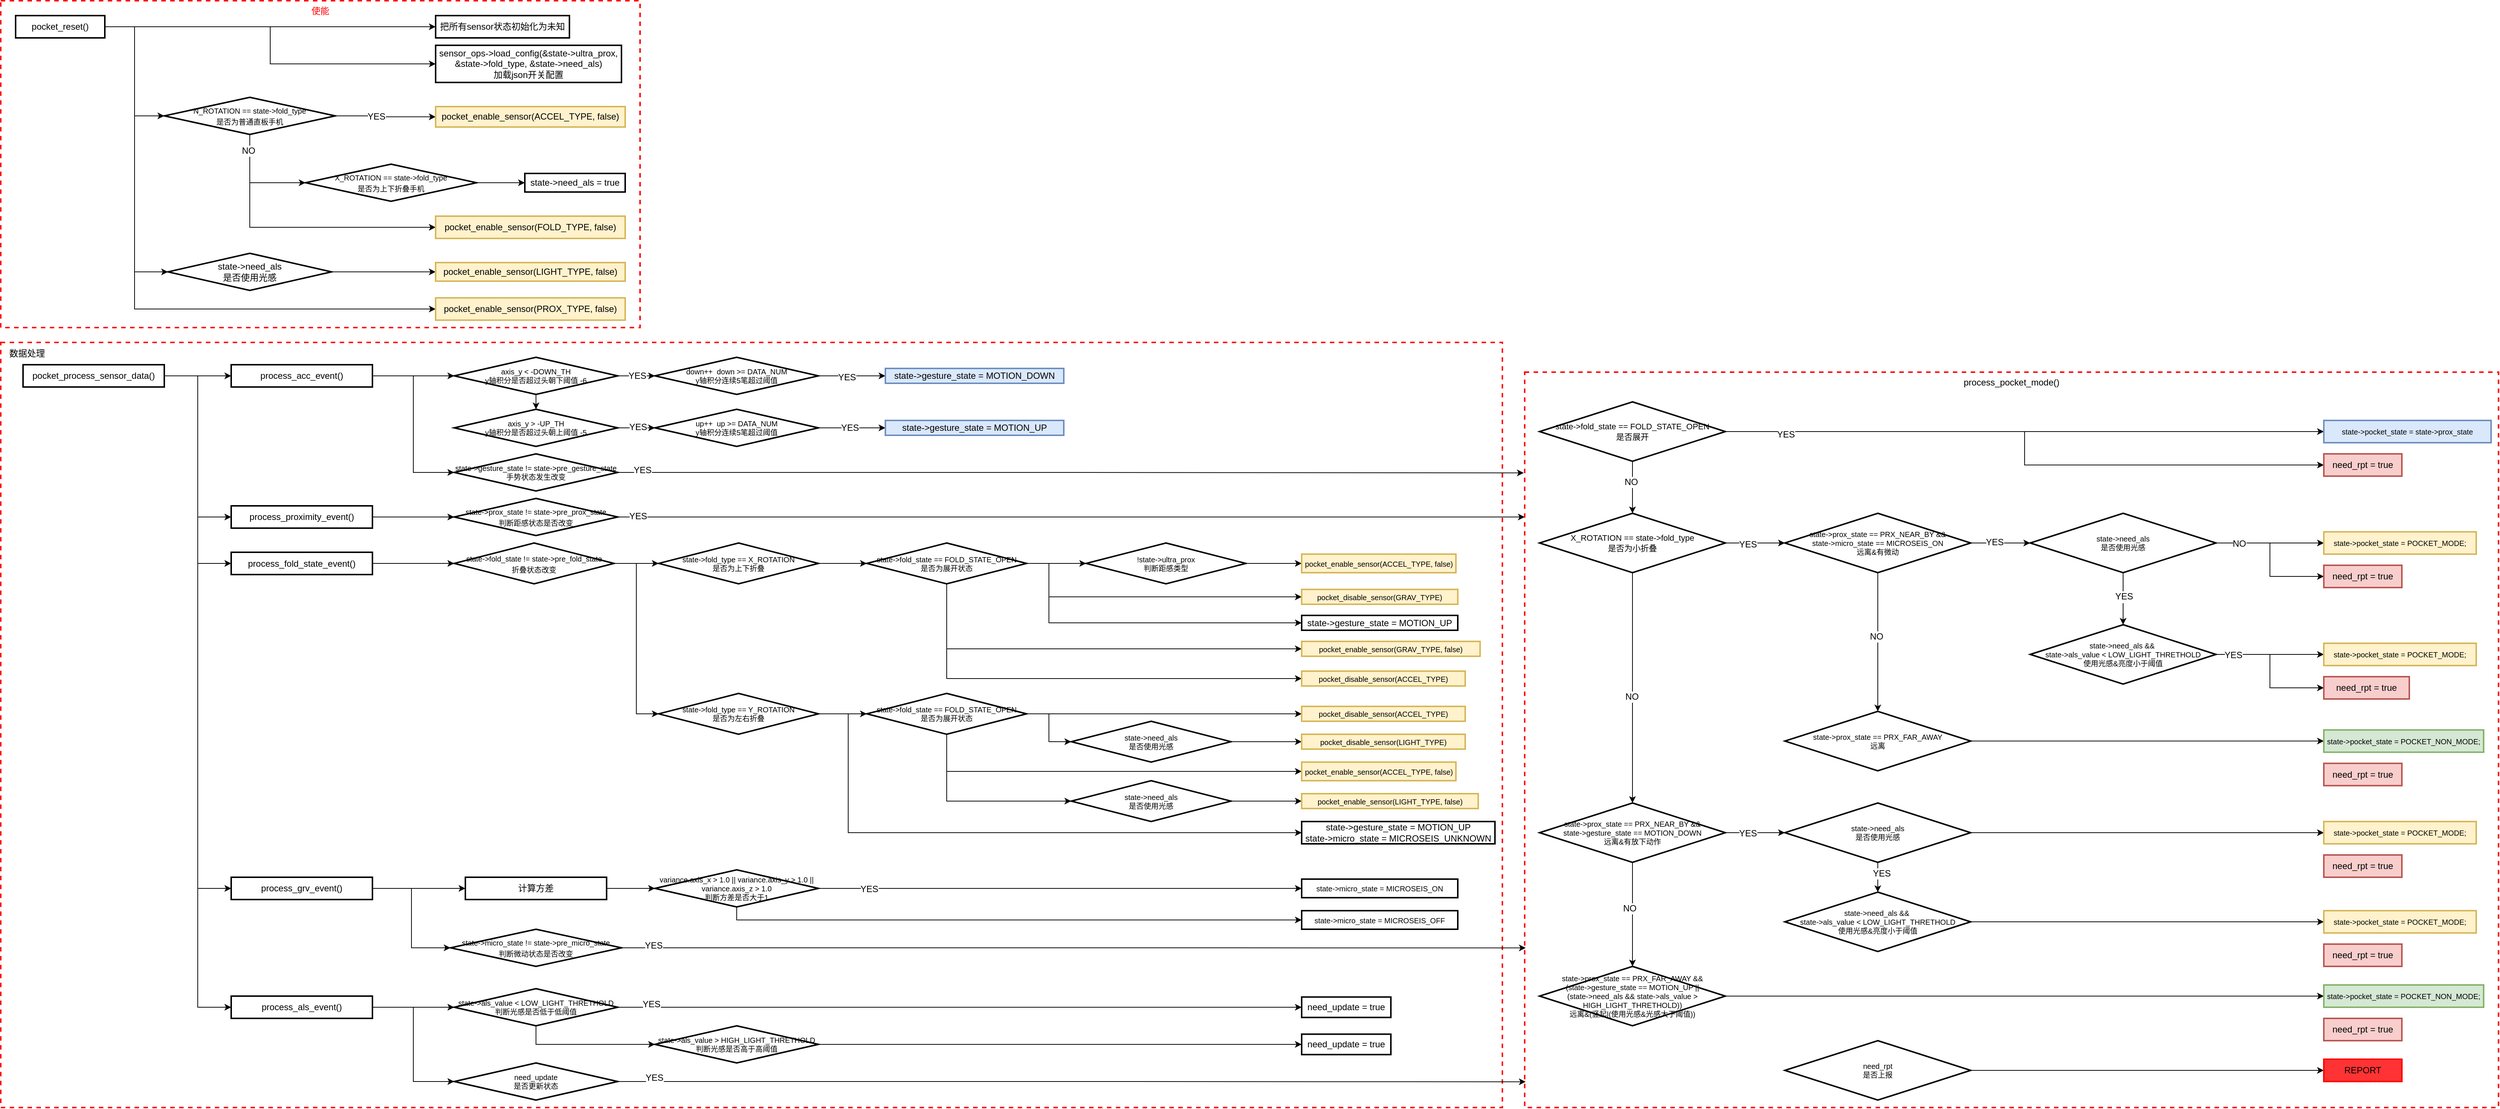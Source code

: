<mxfile version="24.6.5" type="github">
  <diagram name="第 1 页" id="mvP9hgw5OhRqE8Y1hkNj">
    <mxGraphModel dx="13074" dy="4413" grid="1" gridSize="10" guides="1" tooltips="1" connect="1" arrows="1" fold="1" page="1" pageScale="1" pageWidth="4681" pageHeight="3300" math="0" shadow="0">
      <root>
        <mxCell id="0" />
        <mxCell id="1" parent="0" />
        <mxCell id="q0KccbDD00Mu1ACWChZq-211" value="" style="group" vertex="1" connectable="0" parent="1">
          <mxGeometry x="-3960" y="1290" width="2020" height="1030" as="geometry" />
        </mxCell>
        <mxCell id="q0KccbDD00Mu1ACWChZq-207" value="" style="group;strokeColor=#FF0000;dashed=1;movable=1;resizable=1;rotatable=1;deletable=1;editable=1;locked=0;connectable=1;container=0;strokeWidth=2;" vertex="1" connectable="0" parent="q0KccbDD00Mu1ACWChZq-211">
          <mxGeometry width="2020" height="1030" as="geometry" />
        </mxCell>
        <mxCell id="q0KccbDD00Mu1ACWChZq-208" value="数据处理" style="text;html=1;align=center;verticalAlign=middle;resizable=1;points=[];autosize=1;strokeColor=none;fillColor=none;fontFamily=Helvetica;fontSize=12;fontColor=default;movable=1;rotatable=1;deletable=1;editable=1;locked=0;connectable=1;" vertex="1" parent="q0KccbDD00Mu1ACWChZq-211">
          <mxGeometry width="70" height="30" as="geometry" />
        </mxCell>
        <mxCell id="q0KccbDD00Mu1ACWChZq-40" style="edgeStyle=orthogonalEdgeStyle;rounded=0;orthogonalLoop=1;jettySize=auto;html=1;fontFamily=Helvetica;fontSize=12;fontColor=default;movable=1;resizable=1;rotatable=1;deletable=1;editable=1;locked=0;connectable=1;" edge="1" parent="q0KccbDD00Mu1ACWChZq-211" source="q0KccbDD00Mu1ACWChZq-33" target="q0KccbDD00Mu1ACWChZq-34">
          <mxGeometry relative="1" as="geometry" />
        </mxCell>
        <mxCell id="q0KccbDD00Mu1ACWChZq-41" style="edgeStyle=orthogonalEdgeStyle;rounded=0;orthogonalLoop=1;jettySize=auto;html=1;entryX=0;entryY=0.5;entryDx=0;entryDy=0;fontFamily=Helvetica;fontSize=12;fontColor=default;movable=1;resizable=1;rotatable=1;deletable=1;editable=1;locked=0;connectable=1;" edge="1" parent="q0KccbDD00Mu1ACWChZq-211" source="q0KccbDD00Mu1ACWChZq-33" target="q0KccbDD00Mu1ACWChZq-36">
          <mxGeometry relative="1" as="geometry" />
        </mxCell>
        <mxCell id="q0KccbDD00Mu1ACWChZq-42" style="edgeStyle=orthogonalEdgeStyle;rounded=0;orthogonalLoop=1;jettySize=auto;html=1;entryX=0;entryY=0.5;entryDx=0;entryDy=0;fontFamily=Helvetica;fontSize=12;fontColor=default;movable=1;resizable=1;rotatable=1;deletable=1;editable=1;locked=0;connectable=1;" edge="1" parent="q0KccbDD00Mu1ACWChZq-211" source="q0KccbDD00Mu1ACWChZq-33" target="q0KccbDD00Mu1ACWChZq-37">
          <mxGeometry relative="1" as="geometry" />
        </mxCell>
        <mxCell id="q0KccbDD00Mu1ACWChZq-43" style="edgeStyle=orthogonalEdgeStyle;rounded=0;orthogonalLoop=1;jettySize=auto;html=1;entryX=0;entryY=0.5;entryDx=0;entryDy=0;fontFamily=Helvetica;fontSize=12;fontColor=default;movable=1;resizable=1;rotatable=1;deletable=1;editable=1;locked=0;connectable=1;" edge="1" parent="q0KccbDD00Mu1ACWChZq-211" source="q0KccbDD00Mu1ACWChZq-33" target="q0KccbDD00Mu1ACWChZq-38">
          <mxGeometry relative="1" as="geometry" />
        </mxCell>
        <mxCell id="q0KccbDD00Mu1ACWChZq-44" style="edgeStyle=orthogonalEdgeStyle;rounded=0;orthogonalLoop=1;jettySize=auto;html=1;entryX=0;entryY=0.5;entryDx=0;entryDy=0;fontFamily=Helvetica;fontSize=12;fontColor=default;movable=1;resizable=1;rotatable=1;deletable=1;editable=1;locked=0;connectable=1;" edge="1" parent="q0KccbDD00Mu1ACWChZq-211" source="q0KccbDD00Mu1ACWChZq-33" target="q0KccbDD00Mu1ACWChZq-39">
          <mxGeometry relative="1" as="geometry" />
        </mxCell>
        <mxCell id="q0KccbDD00Mu1ACWChZq-33" value="pocket_process_sensor_data()" style="whiteSpace=wrap;html=1;strokeColor=default;strokeWidth=2;align=center;verticalAlign=middle;fontFamily=Helvetica;fontSize=12;fontColor=default;fillColor=default;movable=1;resizable=1;rotatable=1;deletable=1;editable=1;locked=0;connectable=1;" vertex="1" parent="q0KccbDD00Mu1ACWChZq-211">
          <mxGeometry x="30" y="30" width="190" height="30" as="geometry" />
        </mxCell>
        <mxCell id="q0KccbDD00Mu1ACWChZq-195" style="edgeStyle=orthogonalEdgeStyle;rounded=0;orthogonalLoop=1;jettySize=auto;html=1;entryX=0;entryY=0.5;entryDx=0;entryDy=0;fontFamily=Helvetica;fontSize=12;fontColor=default;movable=1;resizable=1;rotatable=1;deletable=1;editable=1;locked=0;connectable=1;" edge="1" parent="q0KccbDD00Mu1ACWChZq-211" source="q0KccbDD00Mu1ACWChZq-39" target="q0KccbDD00Mu1ACWChZq-194">
          <mxGeometry relative="1" as="geometry" />
        </mxCell>
        <mxCell id="q0KccbDD00Mu1ACWChZq-204" style="edgeStyle=orthogonalEdgeStyle;rounded=0;orthogonalLoop=1;jettySize=auto;html=1;entryX=0;entryY=0.5;entryDx=0;entryDy=0;fontFamily=Helvetica;fontSize=12;fontColor=default;movable=1;resizable=1;rotatable=1;deletable=1;editable=1;locked=0;connectable=1;" edge="1" parent="q0KccbDD00Mu1ACWChZq-211" source="q0KccbDD00Mu1ACWChZq-39" target="q0KccbDD00Mu1ACWChZq-203">
          <mxGeometry relative="1" as="geometry" />
        </mxCell>
        <mxCell id="q0KccbDD00Mu1ACWChZq-39" value="process_als_event()" style="whiteSpace=wrap;html=1;strokeColor=default;strokeWidth=2;align=center;verticalAlign=middle;fontFamily=Helvetica;fontSize=12;fontColor=default;fillColor=default;movable=1;resizable=1;rotatable=1;deletable=1;editable=1;locked=0;connectable=1;" vertex="1" parent="q0KccbDD00Mu1ACWChZq-211">
          <mxGeometry x="310" y="880" width="190" height="30" as="geometry" />
        </mxCell>
        <mxCell id="q0KccbDD00Mu1ACWChZq-197" value="" style="edgeStyle=orthogonalEdgeStyle;rounded=0;orthogonalLoop=1;jettySize=auto;html=1;fontFamily=Helvetica;fontSize=12;fontColor=default;movable=1;resizable=1;rotatable=1;deletable=1;editable=1;locked=0;connectable=1;" edge="1" parent="q0KccbDD00Mu1ACWChZq-211" source="q0KccbDD00Mu1ACWChZq-194" target="q0KccbDD00Mu1ACWChZq-196">
          <mxGeometry relative="1" as="geometry" />
        </mxCell>
        <mxCell id="q0KccbDD00Mu1ACWChZq-202" value="YES" style="edgeLabel;html=1;align=center;verticalAlign=middle;resizable=1;points=[];strokeColor=default;strokeWidth=2;fontFamily=Helvetica;fontSize=12;fontColor=default;fillColor=default;movable=1;rotatable=1;deletable=1;editable=1;locked=0;connectable=1;" vertex="1" connectable="0" parent="q0KccbDD00Mu1ACWChZq-197">
          <mxGeometry x="-0.902" y="4" relative="1" as="geometry">
            <mxPoint as="offset" />
          </mxGeometry>
        </mxCell>
        <mxCell id="q0KccbDD00Mu1ACWChZq-199" style="edgeStyle=orthogonalEdgeStyle;rounded=0;orthogonalLoop=1;jettySize=auto;html=1;entryX=0;entryY=0.5;entryDx=0;entryDy=0;fontFamily=Helvetica;fontSize=12;fontColor=default;movable=1;resizable=1;rotatable=1;deletable=1;editable=1;locked=0;connectable=1;" edge="1" parent="q0KccbDD00Mu1ACWChZq-211" source="q0KccbDD00Mu1ACWChZq-194" target="q0KccbDD00Mu1ACWChZq-198">
          <mxGeometry relative="1" as="geometry">
            <Array as="points">
              <mxPoint x="720" y="945" />
            </Array>
          </mxGeometry>
        </mxCell>
        <mxCell id="q0KccbDD00Mu1ACWChZq-194" value="state-&amp;gt;als_value &amp;lt; LOW_LIGHT_THRETHOLD&lt;div&gt;判断光感是否低于低阈值&lt;/div&gt;" style="rhombus;whiteSpace=wrap;html=1;strokeColor=default;strokeWidth=2;align=center;verticalAlign=middle;fontFamily=Helvetica;fontSize=10;fontColor=default;fillColor=default;movable=1;resizable=1;rotatable=1;deletable=1;editable=1;locked=0;connectable=1;" vertex="1" parent="q0KccbDD00Mu1ACWChZq-211">
          <mxGeometry x="610" y="870" width="220" height="50" as="geometry" />
        </mxCell>
        <mxCell id="q0KccbDD00Mu1ACWChZq-196" value="need_update = true" style="whiteSpace=wrap;html=1;fontSize=12;strokeWidth=2;movable=1;resizable=1;rotatable=1;deletable=1;editable=1;locked=0;connectable=1;" vertex="1" parent="q0KccbDD00Mu1ACWChZq-211">
          <mxGeometry x="1750" y="881.25" width="120" height="27.5" as="geometry" />
        </mxCell>
        <mxCell id="q0KccbDD00Mu1ACWChZq-201" style="edgeStyle=orthogonalEdgeStyle;rounded=0;orthogonalLoop=1;jettySize=auto;html=1;entryX=0;entryY=0.5;entryDx=0;entryDy=0;fontFamily=Helvetica;fontSize=12;fontColor=default;movable=1;resizable=1;rotatable=1;deletable=1;editable=1;locked=0;connectable=1;" edge="1" parent="q0KccbDD00Mu1ACWChZq-211" source="q0KccbDD00Mu1ACWChZq-198" target="q0KccbDD00Mu1ACWChZq-200">
          <mxGeometry relative="1" as="geometry" />
        </mxCell>
        <mxCell id="q0KccbDD00Mu1ACWChZq-198" value="state-&amp;gt;als_value &amp;gt; HIGH_LIGHT_THRETHOLD&lt;div&gt;判断光感是否高于高阈值&lt;/div&gt;" style="rhombus;whiteSpace=wrap;html=1;strokeColor=default;strokeWidth=2;align=center;verticalAlign=middle;fontFamily=Helvetica;fontSize=10;fontColor=default;fillColor=default;movable=1;resizable=1;rotatable=1;deletable=1;editable=1;locked=0;connectable=1;" vertex="1" parent="q0KccbDD00Mu1ACWChZq-211">
          <mxGeometry x="880" y="920" width="220" height="50" as="geometry" />
        </mxCell>
        <mxCell id="q0KccbDD00Mu1ACWChZq-200" value="need_update = true" style="whiteSpace=wrap;html=1;fontSize=12;strokeWidth=2;movable=1;resizable=1;rotatable=1;deletable=1;editable=1;locked=0;connectable=1;" vertex="1" parent="q0KccbDD00Mu1ACWChZq-211">
          <mxGeometry x="1750" y="931.25" width="120" height="27.5" as="geometry" />
        </mxCell>
        <mxCell id="q0KccbDD00Mu1ACWChZq-203" value="need_update&lt;div&gt;是否更新状态&lt;/div&gt;" style="rhombus;whiteSpace=wrap;html=1;strokeColor=default;strokeWidth=2;align=center;verticalAlign=middle;fontFamily=Helvetica;fontSize=10;fontColor=default;fillColor=default;movable=1;resizable=1;rotatable=1;deletable=1;editable=1;locked=0;connectable=1;" vertex="1" parent="q0KccbDD00Mu1ACWChZq-211">
          <mxGeometry x="610" y="970" width="220" height="50" as="geometry" />
        </mxCell>
        <mxCell id="q0KccbDD00Mu1ACWChZq-189" value="&lt;span style=&quot;font-size: 10px;&quot;&gt;state-&amp;gt;micro_state != state-&amp;gt;pre_micro_state&lt;/span&gt;&lt;br&gt;&lt;div&gt;&lt;span style=&quot;font-size: 10px;&quot;&gt;判断微动状态是否改变&lt;/span&gt;&lt;/div&gt;" style="rhombus;whiteSpace=wrap;html=1;strokeWidth=2;movable=1;resizable=1;rotatable=1;deletable=1;editable=1;locked=0;connectable=1;" vertex="1" parent="q0KccbDD00Mu1ACWChZq-211">
          <mxGeometry x="605" y="790" width="230" height="50" as="geometry" />
        </mxCell>
        <mxCell id="q0KccbDD00Mu1ACWChZq-175" value="" style="edgeStyle=orthogonalEdgeStyle;rounded=0;orthogonalLoop=1;jettySize=auto;html=1;fontFamily=Helvetica;fontSize=12;fontColor=default;movable=1;resizable=1;rotatable=1;deletable=1;editable=1;locked=0;connectable=1;" edge="1" parent="q0KccbDD00Mu1ACWChZq-211" source="q0KccbDD00Mu1ACWChZq-38" target="q0KccbDD00Mu1ACWChZq-174">
          <mxGeometry relative="1" as="geometry" />
        </mxCell>
        <mxCell id="q0KccbDD00Mu1ACWChZq-190" style="edgeStyle=orthogonalEdgeStyle;rounded=0;orthogonalLoop=1;jettySize=auto;html=1;entryX=0;entryY=0.5;entryDx=0;entryDy=0;fontFamily=Helvetica;fontSize=12;fontColor=default;movable=1;resizable=1;rotatable=1;deletable=1;editable=1;locked=0;connectable=1;" edge="1" parent="q0KccbDD00Mu1ACWChZq-211" source="q0KccbDD00Mu1ACWChZq-38" target="q0KccbDD00Mu1ACWChZq-189">
          <mxGeometry relative="1" as="geometry" />
        </mxCell>
        <mxCell id="q0KccbDD00Mu1ACWChZq-38" value="process_grv_event()" style="whiteSpace=wrap;html=1;strokeColor=default;strokeWidth=2;align=center;verticalAlign=middle;fontFamily=Helvetica;fontSize=12;fontColor=default;fillColor=default;movable=1;resizable=1;rotatable=1;deletable=1;editable=1;locked=0;connectable=1;" vertex="1" parent="q0KccbDD00Mu1ACWChZq-211">
          <mxGeometry x="310" y="720" width="190" height="30" as="geometry" />
        </mxCell>
        <mxCell id="q0KccbDD00Mu1ACWChZq-179" style="edgeStyle=orthogonalEdgeStyle;rounded=0;orthogonalLoop=1;jettySize=auto;html=1;entryX=0;entryY=0.5;entryDx=0;entryDy=0;fontFamily=Helvetica;fontSize=12;fontColor=default;movable=1;resizable=1;rotatable=1;deletable=1;editable=1;locked=0;connectable=1;" edge="1" parent="q0KccbDD00Mu1ACWChZq-211" source="q0KccbDD00Mu1ACWChZq-174" target="q0KccbDD00Mu1ACWChZq-176">
          <mxGeometry relative="1" as="geometry" />
        </mxCell>
        <mxCell id="q0KccbDD00Mu1ACWChZq-174" value="计算方差" style="whiteSpace=wrap;html=1;strokeColor=default;strokeWidth=2;align=center;verticalAlign=middle;fontFamily=Helvetica;fontSize=12;fontColor=default;fillColor=default;movable=1;resizable=1;rotatable=1;deletable=1;editable=1;locked=0;connectable=1;" vertex="1" parent="q0KccbDD00Mu1ACWChZq-211">
          <mxGeometry x="625" y="720" width="190" height="30" as="geometry" />
        </mxCell>
        <mxCell id="q0KccbDD00Mu1ACWChZq-178" value="" style="edgeStyle=orthogonalEdgeStyle;rounded=0;orthogonalLoop=1;jettySize=auto;html=1;fontFamily=Helvetica;fontSize=12;fontColor=default;movable=1;resizable=1;rotatable=1;deletable=1;editable=1;locked=0;connectable=1;" edge="1" parent="q0KccbDD00Mu1ACWChZq-211" source="q0KccbDD00Mu1ACWChZq-176" target="q0KccbDD00Mu1ACWChZq-177">
          <mxGeometry relative="1" as="geometry" />
        </mxCell>
        <mxCell id="q0KccbDD00Mu1ACWChZq-182" value="" style="edgeLabel;html=1;align=center;verticalAlign=middle;resizable=1;points=[];strokeColor=default;strokeWidth=2;fontFamily=Helvetica;fontSize=12;fontColor=default;fillColor=default;movable=1;rotatable=1;deletable=1;editable=1;locked=0;connectable=1;" vertex="1" connectable="0" parent="q0KccbDD00Mu1ACWChZq-178">
          <mxGeometry x="-0.455" y="-2" relative="1" as="geometry">
            <mxPoint as="offset" />
          </mxGeometry>
        </mxCell>
        <mxCell id="q0KccbDD00Mu1ACWChZq-183" value="YES" style="edgeLabel;html=1;align=center;verticalAlign=middle;resizable=1;points=[];strokeColor=default;strokeWidth=2;fontFamily=Helvetica;fontSize=12;fontColor=default;fillColor=default;movable=1;rotatable=1;deletable=1;editable=1;locked=0;connectable=1;" vertex="1" connectable="0" parent="q0KccbDD00Mu1ACWChZq-178">
          <mxGeometry x="-0.79" y="-1" relative="1" as="geometry">
            <mxPoint as="offset" />
          </mxGeometry>
        </mxCell>
        <mxCell id="q0KccbDD00Mu1ACWChZq-181" style="edgeStyle=orthogonalEdgeStyle;rounded=0;orthogonalLoop=1;jettySize=auto;html=1;entryX=0;entryY=0.5;entryDx=0;entryDy=0;fontFamily=Helvetica;fontSize=12;fontColor=default;movable=1;resizable=1;rotatable=1;deletable=1;editable=1;locked=0;connectable=1;" edge="1" parent="q0KccbDD00Mu1ACWChZq-211" source="q0KccbDD00Mu1ACWChZq-176" target="q0KccbDD00Mu1ACWChZq-180">
          <mxGeometry relative="1" as="geometry">
            <Array as="points">
              <mxPoint x="990" y="778" />
            </Array>
          </mxGeometry>
        </mxCell>
        <mxCell id="q0KccbDD00Mu1ACWChZq-176" value="variance.axis_x &amp;gt; 1.0 || variance.axis_y &amp;gt; 1.0 || variance.axis_z &amp;gt; 1.0&lt;div&gt;判断方差是否大于1&lt;/div&gt;" style="rhombus;whiteSpace=wrap;html=1;strokeColor=default;strokeWidth=2;align=center;verticalAlign=middle;fontFamily=Helvetica;fontSize=10;fontColor=default;fillColor=default;movable=1;resizable=1;rotatable=1;deletable=1;editable=1;locked=0;connectable=1;" vertex="1" parent="q0KccbDD00Mu1ACWChZq-211">
          <mxGeometry x="880" y="710" width="220" height="50" as="geometry" />
        </mxCell>
        <mxCell id="q0KccbDD00Mu1ACWChZq-177" value="state-&amp;gt;micro_state = MICROSEIS_ON" style="whiteSpace=wrap;html=1;fontSize=10;strokeWidth=2;movable=1;resizable=1;rotatable=1;deletable=1;editable=1;locked=0;connectable=1;" vertex="1" parent="q0KccbDD00Mu1ACWChZq-211">
          <mxGeometry x="1750" y="722.5" width="210" height="25" as="geometry" />
        </mxCell>
        <mxCell id="q0KccbDD00Mu1ACWChZq-180" value="state-&amp;gt;micro_state = MICROSEIS_OFF" style="whiteSpace=wrap;html=1;fontSize=10;strokeWidth=2;movable=1;resizable=1;rotatable=1;deletable=1;editable=1;locked=0;connectable=1;" vertex="1" parent="q0KccbDD00Mu1ACWChZq-211">
          <mxGeometry x="1750" y="765" width="210" height="25" as="geometry" />
        </mxCell>
        <mxCell id="q0KccbDD00Mu1ACWChZq-73" value="" style="edgeStyle=orthogonalEdgeStyle;rounded=0;orthogonalLoop=1;jettySize=auto;html=1;fontFamily=Helvetica;fontSize=12;fontColor=default;movable=1;resizable=1;rotatable=1;deletable=1;editable=1;locked=0;connectable=1;" edge="1" parent="q0KccbDD00Mu1ACWChZq-211" source="q0KccbDD00Mu1ACWChZq-37" target="q0KccbDD00Mu1ACWChZq-72">
          <mxGeometry relative="1" as="geometry" />
        </mxCell>
        <mxCell id="q0KccbDD00Mu1ACWChZq-37" value="process_fold_state_event()" style="whiteSpace=wrap;html=1;strokeColor=default;strokeWidth=2;align=center;verticalAlign=middle;fontFamily=Helvetica;fontSize=12;fontColor=default;fillColor=default;movable=1;resizable=1;rotatable=1;deletable=1;editable=1;locked=0;connectable=1;" vertex="1" parent="q0KccbDD00Mu1ACWChZq-211">
          <mxGeometry x="310" y="282.5" width="190" height="30" as="geometry" />
        </mxCell>
        <mxCell id="q0KccbDD00Mu1ACWChZq-115" style="edgeStyle=orthogonalEdgeStyle;rounded=0;orthogonalLoop=1;jettySize=auto;html=1;entryX=0;entryY=0.5;entryDx=0;entryDy=0;fontFamily=Helvetica;fontSize=12;fontColor=default;movable=1;resizable=1;rotatable=1;deletable=1;editable=1;locked=0;connectable=1;" edge="1" parent="q0KccbDD00Mu1ACWChZq-211" source="q0KccbDD00Mu1ACWChZq-36" target="q0KccbDD00Mu1ACWChZq-114">
          <mxGeometry relative="1" as="geometry" />
        </mxCell>
        <mxCell id="q0KccbDD00Mu1ACWChZq-36" value="process_proximity_event()" style="whiteSpace=wrap;html=1;strokeColor=default;strokeWidth=2;align=center;verticalAlign=middle;fontFamily=Helvetica;fontSize=12;fontColor=default;fillColor=default;movable=1;resizable=1;rotatable=1;deletable=1;editable=1;locked=0;connectable=1;" vertex="1" parent="q0KccbDD00Mu1ACWChZq-211">
          <mxGeometry x="310" y="220" width="190" height="30" as="geometry" />
        </mxCell>
        <mxCell id="q0KccbDD00Mu1ACWChZq-114" value="&lt;font style=&quot;font-size: 10px;&quot;&gt;state-&amp;gt;prox_state != state-&amp;gt;pre_prox_state&lt;/font&gt;&lt;div&gt;&lt;font style=&quot;font-size: 10px;&quot;&gt;判断距感状态是否改变&lt;/font&gt;&lt;/div&gt;" style="rhombus;whiteSpace=wrap;html=1;strokeColor=default;strokeWidth=2;align=center;verticalAlign=middle;fontFamily=Helvetica;fontSize=12;fontColor=default;fillColor=default;movable=1;resizable=1;rotatable=1;deletable=1;editable=1;locked=0;connectable=1;" vertex="1" parent="q0KccbDD00Mu1ACWChZq-211">
          <mxGeometry x="610" y="210" width="220" height="50" as="geometry" />
        </mxCell>
        <mxCell id="q0KccbDD00Mu1ACWChZq-159" style="edgeStyle=orthogonalEdgeStyle;rounded=0;orthogonalLoop=1;jettySize=auto;html=1;entryX=0;entryY=0.5;entryDx=0;entryDy=0;fontFamily=Helvetica;fontSize=12;fontColor=default;movable=1;resizable=1;rotatable=1;deletable=1;editable=1;locked=0;connectable=1;" edge="1" parent="q0KccbDD00Mu1ACWChZq-211" source="q0KccbDD00Mu1ACWChZq-34" target="q0KccbDD00Mu1ACWChZq-153">
          <mxGeometry relative="1" as="geometry" />
        </mxCell>
        <mxCell id="q0KccbDD00Mu1ACWChZq-171" style="edgeStyle=orthogonalEdgeStyle;rounded=0;orthogonalLoop=1;jettySize=auto;html=1;entryX=0;entryY=0.5;entryDx=0;entryDy=0;fontFamily=Helvetica;fontSize=12;fontColor=default;movable=1;resizable=1;rotatable=1;deletable=1;editable=1;locked=0;connectable=1;" edge="1" parent="q0KccbDD00Mu1ACWChZq-211" source="q0KccbDD00Mu1ACWChZq-34" target="q0KccbDD00Mu1ACWChZq-170">
          <mxGeometry relative="1" as="geometry" />
        </mxCell>
        <mxCell id="q0KccbDD00Mu1ACWChZq-34" value="process_acc_event()" style="whiteSpace=wrap;html=1;strokeColor=default;strokeWidth=2;align=center;verticalAlign=middle;fontFamily=Helvetica;fontSize=12;fontColor=default;fillColor=default;movable=1;resizable=1;rotatable=1;deletable=1;editable=1;locked=0;connectable=1;" vertex="1" parent="q0KccbDD00Mu1ACWChZq-211">
          <mxGeometry x="310" y="30" width="190" height="30" as="geometry" />
        </mxCell>
        <mxCell id="q0KccbDD00Mu1ACWChZq-158" style="edgeStyle=orthogonalEdgeStyle;rounded=0;orthogonalLoop=1;jettySize=auto;html=1;entryX=0;entryY=0.5;entryDx=0;entryDy=0;fontFamily=Helvetica;fontSize=12;fontColor=default;movable=1;resizable=1;rotatable=1;deletable=1;editable=1;locked=0;connectable=1;" edge="1" parent="q0KccbDD00Mu1ACWChZq-211" source="q0KccbDD00Mu1ACWChZq-153" target="q0KccbDD00Mu1ACWChZq-154">
          <mxGeometry relative="1" as="geometry" />
        </mxCell>
        <mxCell id="q0KccbDD00Mu1ACWChZq-166" value="YES" style="edgeLabel;html=1;align=center;verticalAlign=middle;resizable=1;points=[];strokeColor=default;strokeWidth=2;fontFamily=Helvetica;fontSize=12;fontColor=default;fillColor=default;movable=1;rotatable=1;deletable=1;editable=1;locked=0;connectable=1;" vertex="1" connectable="0" parent="q0KccbDD00Mu1ACWChZq-158">
          <mxGeometry x="0.027" relative="1" as="geometry">
            <mxPoint as="offset" />
          </mxGeometry>
        </mxCell>
        <mxCell id="q0KccbDD00Mu1ACWChZq-165" style="edgeStyle=orthogonalEdgeStyle;rounded=0;orthogonalLoop=1;jettySize=auto;html=1;entryX=0.5;entryY=0;entryDx=0;entryDy=0;fontFamily=Helvetica;fontSize=12;fontColor=default;movable=1;resizable=1;rotatable=1;deletable=1;editable=1;locked=0;connectable=1;" edge="1" parent="q0KccbDD00Mu1ACWChZq-211" source="q0KccbDD00Mu1ACWChZq-153" target="q0KccbDD00Mu1ACWChZq-160">
          <mxGeometry relative="1" as="geometry" />
        </mxCell>
        <mxCell id="q0KccbDD00Mu1ACWChZq-153" value="&lt;span style=&quot;font-size: 10px;&quot;&gt;axis_y &amp;lt; -DOWN_TH&lt;/span&gt;&lt;br style=&quot;font-size: 10px;&quot;&gt;&lt;div style=&quot;font-size: 10px;&quot;&gt;&lt;span style=&quot;font-size: 10px;&quot;&gt;y轴积分是否超过头朝下阈值 -6&lt;/span&gt;&lt;/div&gt;" style="rhombus;whiteSpace=wrap;html=1;strokeColor=default;strokeWidth=2;align=center;verticalAlign=middle;fontFamily=Helvetica;fontSize=10;fontColor=default;fillColor=default;movable=1;resizable=1;rotatable=1;deletable=1;editable=1;locked=0;connectable=1;" vertex="1" parent="q0KccbDD00Mu1ACWChZq-211">
          <mxGeometry x="610" y="20" width="220" height="50" as="geometry" />
        </mxCell>
        <mxCell id="q0KccbDD00Mu1ACWChZq-156" style="edgeStyle=orthogonalEdgeStyle;rounded=0;orthogonalLoop=1;jettySize=auto;html=1;fontFamily=Helvetica;fontSize=12;fontColor=default;movable=1;resizable=1;rotatable=1;deletable=1;editable=1;locked=0;connectable=1;" edge="1" parent="q0KccbDD00Mu1ACWChZq-211" source="q0KccbDD00Mu1ACWChZq-154" target="q0KccbDD00Mu1ACWChZq-155">
          <mxGeometry relative="1" as="geometry" />
        </mxCell>
        <mxCell id="q0KccbDD00Mu1ACWChZq-168" value="YES" style="edgeLabel;html=1;align=center;verticalAlign=middle;resizable=1;points=[];strokeColor=default;strokeWidth=2;fontFamily=Helvetica;fontSize=12;fontColor=default;fillColor=default;movable=1;rotatable=1;deletable=1;editable=1;locked=0;connectable=1;" vertex="1" connectable="0" parent="q0KccbDD00Mu1ACWChZq-156">
          <mxGeometry x="-0.16" y="-2" relative="1" as="geometry">
            <mxPoint as="offset" />
          </mxGeometry>
        </mxCell>
        <mxCell id="q0KccbDD00Mu1ACWChZq-154" value="down++&amp;nbsp; down &amp;gt;= DATA_NUM&lt;br style=&quot;font-size: 10px;&quot;&gt;&lt;div style=&quot;font-size: 10px;&quot;&gt;&lt;span style=&quot;font-size: 10px;&quot;&gt;y轴积分连续5笔超过阈值&lt;/span&gt;&lt;/div&gt;" style="rhombus;whiteSpace=wrap;html=1;strokeColor=default;strokeWidth=2;align=center;verticalAlign=middle;fontFamily=Helvetica;fontSize=10;fontColor=default;fillColor=default;movable=1;resizable=1;rotatable=1;deletable=1;editable=1;locked=0;connectable=1;" vertex="1" parent="q0KccbDD00Mu1ACWChZq-211">
          <mxGeometry x="880" y="20" width="220" height="50" as="geometry" />
        </mxCell>
        <mxCell id="q0KccbDD00Mu1ACWChZq-155" value="state-&amp;gt;gesture_state = MOTION_DOWN" style="whiteSpace=wrap;html=1;strokeColor=#6c8ebf;strokeWidth=2;align=center;verticalAlign=middle;fontFamily=Helvetica;fontSize=12;fillColor=#dae8fc;movable=1;resizable=1;rotatable=1;deletable=1;editable=1;locked=0;connectable=1;" vertex="1" parent="q0KccbDD00Mu1ACWChZq-211">
          <mxGeometry x="1190" y="35" width="240" height="20" as="geometry" />
        </mxCell>
        <mxCell id="q0KccbDD00Mu1ACWChZq-164" style="edgeStyle=orthogonalEdgeStyle;rounded=0;orthogonalLoop=1;jettySize=auto;html=1;entryX=0;entryY=0.5;entryDx=0;entryDy=0;fontFamily=Helvetica;fontSize=12;fontColor=default;movable=1;resizable=1;rotatable=1;deletable=1;editable=1;locked=0;connectable=1;" edge="1" parent="q0KccbDD00Mu1ACWChZq-211" source="q0KccbDD00Mu1ACWChZq-160" target="q0KccbDD00Mu1ACWChZq-161">
          <mxGeometry relative="1" as="geometry" />
        </mxCell>
        <mxCell id="q0KccbDD00Mu1ACWChZq-167" value="YES" style="edgeLabel;html=1;align=center;verticalAlign=middle;resizable=1;points=[];strokeColor=default;strokeWidth=2;fontFamily=Helvetica;fontSize=12;fontColor=default;fillColor=default;movable=1;rotatable=1;deletable=1;editable=1;locked=0;connectable=1;" vertex="1" connectable="0" parent="q0KccbDD00Mu1ACWChZq-164">
          <mxGeometry x="0.069" y="1" relative="1" as="geometry">
            <mxPoint as="offset" />
          </mxGeometry>
        </mxCell>
        <mxCell id="q0KccbDD00Mu1ACWChZq-160" value="axis_y &amp;gt; -UP_TH&lt;br style=&quot;font-size: 10px;&quot;&gt;&lt;div style=&quot;font-size: 10px;&quot;&gt;&lt;span style=&quot;font-size: 10px;&quot;&gt;y轴积分是否超过头朝上阈值 -5&lt;/span&gt;&lt;/div&gt;" style="rhombus;whiteSpace=wrap;html=1;strokeColor=default;strokeWidth=2;align=center;verticalAlign=middle;fontFamily=Helvetica;fontSize=10;fontColor=default;fillColor=default;movable=1;resizable=1;rotatable=1;deletable=1;editable=1;locked=0;connectable=1;" vertex="1" parent="q0KccbDD00Mu1ACWChZq-211">
          <mxGeometry x="610" y="90" width="220" height="50" as="geometry" />
        </mxCell>
        <mxCell id="q0KccbDD00Mu1ACWChZq-163" style="edgeStyle=orthogonalEdgeStyle;rounded=0;orthogonalLoop=1;jettySize=auto;html=1;entryX=0;entryY=0.5;entryDx=0;entryDy=0;fontFamily=Helvetica;fontSize=12;fontColor=default;movable=1;resizable=1;rotatable=1;deletable=1;editable=1;locked=0;connectable=1;" edge="1" parent="q0KccbDD00Mu1ACWChZq-211" source="q0KccbDD00Mu1ACWChZq-161" target="q0KccbDD00Mu1ACWChZq-162">
          <mxGeometry relative="1" as="geometry" />
        </mxCell>
        <mxCell id="q0KccbDD00Mu1ACWChZq-169" value="YES" style="edgeLabel;html=1;align=center;verticalAlign=middle;resizable=1;points=[];strokeColor=default;strokeWidth=2;fontFamily=Helvetica;fontSize=12;fontColor=default;fillColor=default;movable=1;rotatable=1;deletable=1;editable=1;locked=0;connectable=1;" vertex="1" connectable="0" parent="q0KccbDD00Mu1ACWChZq-163">
          <mxGeometry x="-0.067" relative="1" as="geometry">
            <mxPoint as="offset" />
          </mxGeometry>
        </mxCell>
        <mxCell id="q0KccbDD00Mu1ACWChZq-161" value="up++&amp;nbsp; up &amp;gt;= DATA_NUM&lt;br style=&quot;font-size: 10px;&quot;&gt;&lt;div style=&quot;font-size: 10px;&quot;&gt;&lt;span style=&quot;font-size: 10px;&quot;&gt;y轴积分连续5笔超过阈值&lt;/span&gt;&lt;/div&gt;" style="rhombus;whiteSpace=wrap;html=1;strokeColor=default;strokeWidth=2;align=center;verticalAlign=middle;fontFamily=Helvetica;fontSize=10;fontColor=default;fillColor=default;movable=1;resizable=1;rotatable=1;deletable=1;editable=1;locked=0;connectable=1;" vertex="1" parent="q0KccbDD00Mu1ACWChZq-211">
          <mxGeometry x="880" y="90" width="220" height="50" as="geometry" />
        </mxCell>
        <mxCell id="q0KccbDD00Mu1ACWChZq-162" value="state-&amp;gt;gesture_state = MOTION_UP" style="whiteSpace=wrap;html=1;strokeColor=#6c8ebf;strokeWidth=2;align=center;verticalAlign=middle;fontFamily=Helvetica;fontSize=12;fillColor=#dae8fc;movable=1;resizable=1;rotatable=1;deletable=1;editable=1;locked=0;connectable=1;" vertex="1" parent="q0KccbDD00Mu1ACWChZq-211">
          <mxGeometry x="1190" y="105" width="240" height="20" as="geometry" />
        </mxCell>
        <mxCell id="q0KccbDD00Mu1ACWChZq-170" value="state-&amp;gt;gesture_state != state-&amp;gt;pre_gesture_state&lt;br&gt;&lt;div&gt;手势状态发生改变&lt;/div&gt;" style="rhombus;whiteSpace=wrap;html=1;strokeColor=default;strokeWidth=2;align=center;verticalAlign=middle;fontFamily=Helvetica;fontSize=10;fontColor=default;fillColor=default;movable=1;resizable=1;rotatable=1;deletable=1;editable=1;locked=0;connectable=1;" vertex="1" parent="q0KccbDD00Mu1ACWChZq-211">
          <mxGeometry x="610" y="150" width="220" height="50" as="geometry" />
        </mxCell>
        <mxCell id="q0KccbDD00Mu1ACWChZq-75" value="" style="edgeStyle=orthogonalEdgeStyle;rounded=0;orthogonalLoop=1;jettySize=auto;html=1;fontFamily=Helvetica;fontSize=12;fontColor=default;movable=1;resizable=1;rotatable=1;deletable=1;editable=1;locked=0;connectable=1;" edge="1" parent="q0KccbDD00Mu1ACWChZq-211" source="q0KccbDD00Mu1ACWChZq-72" target="q0KccbDD00Mu1ACWChZq-74">
          <mxGeometry relative="1" as="geometry" />
        </mxCell>
        <mxCell id="q0KccbDD00Mu1ACWChZq-92" style="edgeStyle=orthogonalEdgeStyle;rounded=0;orthogonalLoop=1;jettySize=auto;html=1;entryX=0;entryY=0.5;entryDx=0;entryDy=0;fontFamily=Helvetica;fontSize=12;fontColor=default;movable=1;resizable=1;rotatable=1;deletable=1;editable=1;locked=0;connectable=1;" edge="1" parent="q0KccbDD00Mu1ACWChZq-211" source="q0KccbDD00Mu1ACWChZq-72" target="q0KccbDD00Mu1ACWChZq-91">
          <mxGeometry relative="1" as="geometry" />
        </mxCell>
        <mxCell id="q0KccbDD00Mu1ACWChZq-72" value="&lt;font style=&quot;font-size: 10px;&quot;&gt;state-&amp;gt;fold_state != state-&amp;gt;pre_fold_state&lt;/font&gt;&lt;div&gt;&lt;span style=&quot;font-size: 10px;&quot;&gt;折叠状态改变&lt;/span&gt;&lt;/div&gt;" style="rhombus;whiteSpace=wrap;html=1;strokeWidth=2;movable=1;resizable=1;rotatable=1;deletable=1;editable=1;locked=0;connectable=1;" vertex="1" parent="q0KccbDD00Mu1ACWChZq-211">
          <mxGeometry x="610" y="270" width="215" height="55" as="geometry" />
        </mxCell>
        <mxCell id="q0KccbDD00Mu1ACWChZq-77" value="" style="edgeStyle=orthogonalEdgeStyle;rounded=0;orthogonalLoop=1;jettySize=auto;html=1;fontFamily=Helvetica;fontSize=12;fontColor=default;movable=1;resizable=1;rotatable=1;deletable=1;editable=1;locked=0;connectable=1;" edge="1" parent="q0KccbDD00Mu1ACWChZq-211" source="q0KccbDD00Mu1ACWChZq-74" target="q0KccbDD00Mu1ACWChZq-76">
          <mxGeometry relative="1" as="geometry" />
        </mxCell>
        <mxCell id="q0KccbDD00Mu1ACWChZq-74" value="&lt;font style=&quot;font-size: 10px;&quot;&gt;state-&amp;gt;fold_type == X_ROTATION&lt;br style=&quot;font-size: 10px;&quot;&gt;&lt;/font&gt;&lt;div style=&quot;font-size: 10px;&quot;&gt;&lt;font style=&quot;font-size: 10px;&quot;&gt;是否为上下折叠&lt;/font&gt;&lt;/div&gt;" style="rhombus;whiteSpace=wrap;html=1;strokeWidth=2;fontSize=10;movable=1;resizable=1;rotatable=1;deletable=1;editable=1;locked=0;connectable=1;" vertex="1" parent="q0KccbDD00Mu1ACWChZq-211">
          <mxGeometry x="885" y="270" width="215" height="55" as="geometry" />
        </mxCell>
        <mxCell id="q0KccbDD00Mu1ACWChZq-79" value="" style="edgeStyle=orthogonalEdgeStyle;rounded=0;orthogonalLoop=1;jettySize=auto;html=1;fontFamily=Helvetica;fontSize=12;fontColor=default;movable=1;resizable=1;rotatable=1;deletable=1;editable=1;locked=0;connectable=1;" edge="1" parent="q0KccbDD00Mu1ACWChZq-211" source="q0KccbDD00Mu1ACWChZq-76" target="q0KccbDD00Mu1ACWChZq-78">
          <mxGeometry relative="1" as="geometry" />
        </mxCell>
        <mxCell id="q0KccbDD00Mu1ACWChZq-84" style="edgeStyle=orthogonalEdgeStyle;rounded=0;orthogonalLoop=1;jettySize=auto;html=1;entryX=0;entryY=0.5;entryDx=0;entryDy=0;fontFamily=Helvetica;fontSize=12;fontColor=default;movable=1;resizable=1;rotatable=1;deletable=1;editable=1;locked=0;connectable=1;" edge="1" parent="q0KccbDD00Mu1ACWChZq-211" source="q0KccbDD00Mu1ACWChZq-76" target="q0KccbDD00Mu1ACWChZq-83">
          <mxGeometry relative="1" as="geometry">
            <Array as="points">
              <mxPoint x="1410" y="297.5" />
              <mxPoint x="1410" y="342.5" />
            </Array>
          </mxGeometry>
        </mxCell>
        <mxCell id="q0KccbDD00Mu1ACWChZq-86" style="edgeStyle=orthogonalEdgeStyle;rounded=0;orthogonalLoop=1;jettySize=auto;html=1;entryX=0;entryY=0.5;entryDx=0;entryDy=0;fontFamily=Helvetica;fontSize=12;fontColor=default;movable=1;resizable=1;rotatable=1;deletable=1;editable=1;locked=0;connectable=1;" edge="1" parent="q0KccbDD00Mu1ACWChZq-211" source="q0KccbDD00Mu1ACWChZq-76" target="q0KccbDD00Mu1ACWChZq-85">
          <mxGeometry relative="1" as="geometry">
            <Array as="points">
              <mxPoint x="1410" y="297.5" />
              <mxPoint x="1410" y="377.5" />
            </Array>
          </mxGeometry>
        </mxCell>
        <mxCell id="q0KccbDD00Mu1ACWChZq-88" style="edgeStyle=orthogonalEdgeStyle;rounded=0;orthogonalLoop=1;jettySize=auto;html=1;entryX=0;entryY=0.5;entryDx=0;entryDy=0;fontFamily=Helvetica;fontSize=12;fontColor=default;movable=1;resizable=1;rotatable=1;deletable=1;editable=1;locked=0;connectable=1;" edge="1" parent="q0KccbDD00Mu1ACWChZq-211" source="q0KccbDD00Mu1ACWChZq-76" target="q0KccbDD00Mu1ACWChZq-87">
          <mxGeometry relative="1" as="geometry">
            <Array as="points">
              <mxPoint x="1272" y="412.5" />
            </Array>
          </mxGeometry>
        </mxCell>
        <mxCell id="q0KccbDD00Mu1ACWChZq-90" style="edgeStyle=orthogonalEdgeStyle;rounded=0;orthogonalLoop=1;jettySize=auto;html=1;entryX=0;entryY=0.5;entryDx=0;entryDy=0;fontFamily=Helvetica;fontSize=12;fontColor=default;movable=1;resizable=1;rotatable=1;deletable=1;editable=1;locked=0;connectable=1;" edge="1" parent="q0KccbDD00Mu1ACWChZq-211" source="q0KccbDD00Mu1ACWChZq-76" target="q0KccbDD00Mu1ACWChZq-89">
          <mxGeometry relative="1" as="geometry">
            <Array as="points">
              <mxPoint x="1272" y="452.5" />
            </Array>
          </mxGeometry>
        </mxCell>
        <mxCell id="q0KccbDD00Mu1ACWChZq-76" value="state-&amp;gt;fold_state == FOLD_STATE_OPEN&lt;br&gt;&lt;div&gt;是否为展开状态&lt;/div&gt;" style="rhombus;whiteSpace=wrap;html=1;strokeWidth=2;fontSize=10;movable=1;resizable=1;rotatable=1;deletable=1;editable=1;locked=0;connectable=1;" vertex="1" parent="q0KccbDD00Mu1ACWChZq-211">
          <mxGeometry x="1165" y="270" width="215" height="55" as="geometry" />
        </mxCell>
        <mxCell id="q0KccbDD00Mu1ACWChZq-81" value="" style="edgeStyle=orthogonalEdgeStyle;rounded=0;orthogonalLoop=1;jettySize=auto;html=1;fontFamily=Helvetica;fontSize=12;fontColor=default;movable=1;resizable=1;rotatable=1;deletable=1;editable=1;locked=0;connectable=1;" edge="1" parent="q0KccbDD00Mu1ACWChZq-211" source="q0KccbDD00Mu1ACWChZq-78" target="q0KccbDD00Mu1ACWChZq-80">
          <mxGeometry relative="1" as="geometry" />
        </mxCell>
        <mxCell id="q0KccbDD00Mu1ACWChZq-78" value="!state-&amp;gt;ultra_prox&lt;div&gt;判断距感类型&lt;/div&gt;" style="rhombus;whiteSpace=wrap;html=1;strokeWidth=2;fontSize=10;movable=1;resizable=1;rotatable=1;deletable=1;editable=1;locked=0;connectable=1;" vertex="1" parent="q0KccbDD00Mu1ACWChZq-211">
          <mxGeometry x="1460" y="270" width="215" height="55" as="geometry" />
        </mxCell>
        <mxCell id="q0KccbDD00Mu1ACWChZq-80" value="pocket_enable_sensor(ACCEL_TYPE, false)" style="whiteSpace=wrap;html=1;fontSize=10;strokeWidth=2;fillColor=#fff2cc;strokeColor=#d6b656;movable=1;resizable=1;rotatable=1;deletable=1;editable=1;locked=0;connectable=1;" vertex="1" parent="q0KccbDD00Mu1ACWChZq-211">
          <mxGeometry x="1750" y="285" width="207.5" height="25" as="geometry" />
        </mxCell>
        <mxCell id="q0KccbDD00Mu1ACWChZq-83" value="pocket_disable_sensor(GRAV_TYPE)" style="whiteSpace=wrap;html=1;strokeColor=#d6b656;strokeWidth=2;align=center;verticalAlign=middle;fontFamily=Helvetica;fontSize=10;fillColor=#fff2cc;movable=1;resizable=1;rotatable=1;deletable=1;editable=1;locked=0;connectable=1;" vertex="1" parent="q0KccbDD00Mu1ACWChZq-211">
          <mxGeometry x="1750" y="332.5" width="210" height="20" as="geometry" />
        </mxCell>
        <mxCell id="q0KccbDD00Mu1ACWChZq-85" value="state-&amp;gt;gesture_state = MOTION_UP" style="whiteSpace=wrap;html=1;strokeColor=default;strokeWidth=2;align=center;verticalAlign=middle;fontFamily=Helvetica;fontSize=12;fontColor=default;fillColor=default;movable=1;resizable=1;rotatable=1;deletable=1;editable=1;locked=0;connectable=1;" vertex="1" parent="q0KccbDD00Mu1ACWChZq-211">
          <mxGeometry x="1750" y="367.5" width="210" height="20" as="geometry" />
        </mxCell>
        <mxCell id="q0KccbDD00Mu1ACWChZq-87" value="pocket_enable_sensor(GRAV_TYPE, false)" style="whiteSpace=wrap;html=1;strokeColor=#d6b656;strokeWidth=2;align=center;verticalAlign=middle;fontFamily=Helvetica;fontSize=10;fillColor=#fff2cc;movable=1;resizable=1;rotatable=1;deletable=1;editable=1;locked=0;connectable=1;" vertex="1" parent="q0KccbDD00Mu1ACWChZq-211">
          <mxGeometry x="1750" y="402.5" width="240" height="20" as="geometry" />
        </mxCell>
        <mxCell id="q0KccbDD00Mu1ACWChZq-89" value="pocket_disable_sensor(ACCEL_TYPE)" style="whiteSpace=wrap;html=1;strokeColor=#d6b656;strokeWidth=2;align=center;verticalAlign=middle;fontFamily=Helvetica;fontSize=10;fillColor=#fff2cc;movable=1;resizable=1;rotatable=1;deletable=1;editable=1;locked=0;connectable=1;" vertex="1" parent="q0KccbDD00Mu1ACWChZq-211">
          <mxGeometry x="1750" y="442.5" width="220" height="20" as="geometry" />
        </mxCell>
        <mxCell id="q0KccbDD00Mu1ACWChZq-94" style="edgeStyle=orthogonalEdgeStyle;rounded=0;orthogonalLoop=1;jettySize=auto;html=1;entryX=0;entryY=0.5;entryDx=0;entryDy=0;fontFamily=Helvetica;fontSize=12;fontColor=default;movable=1;resizable=1;rotatable=1;deletable=1;editable=1;locked=0;connectable=1;" edge="1" parent="q0KccbDD00Mu1ACWChZq-211" source="q0KccbDD00Mu1ACWChZq-91" target="q0KccbDD00Mu1ACWChZq-93">
          <mxGeometry relative="1" as="geometry" />
        </mxCell>
        <mxCell id="q0KccbDD00Mu1ACWChZq-111" style="edgeStyle=orthogonalEdgeStyle;rounded=0;orthogonalLoop=1;jettySize=auto;html=1;entryX=0;entryY=0.5;entryDx=0;entryDy=0;fontFamily=Helvetica;fontSize=12;fontColor=default;movable=1;resizable=1;rotatable=1;deletable=1;editable=1;locked=0;connectable=1;" edge="1" parent="q0KccbDD00Mu1ACWChZq-211" source="q0KccbDD00Mu1ACWChZq-91" target="q0KccbDD00Mu1ACWChZq-109">
          <mxGeometry relative="1" as="geometry">
            <Array as="points">
              <mxPoint x="1140" y="500.5" />
              <mxPoint x="1140" y="660.5" />
            </Array>
          </mxGeometry>
        </mxCell>
        <mxCell id="q0KccbDD00Mu1ACWChZq-91" value="&lt;font style=&quot;font-size: 10px;&quot;&gt;state-&amp;gt;fold_type == Y_ROTATION&lt;br style=&quot;font-size: 10px;&quot;&gt;&lt;/font&gt;&lt;div style=&quot;font-size: 10px;&quot;&gt;&lt;font style=&quot;font-size: 10px;&quot;&gt;是否为左右折叠&lt;/font&gt;&lt;/div&gt;" style="rhombus;whiteSpace=wrap;html=1;strokeWidth=2;fontSize=10;movable=1;resizable=1;rotatable=1;deletable=1;editable=1;locked=0;connectable=1;" vertex="1" parent="q0KccbDD00Mu1ACWChZq-211">
          <mxGeometry x="885" y="472.5" width="215" height="55" as="geometry" />
        </mxCell>
        <mxCell id="q0KccbDD00Mu1ACWChZq-97" style="edgeStyle=orthogonalEdgeStyle;rounded=0;orthogonalLoop=1;jettySize=auto;html=1;entryX=0;entryY=0.5;entryDx=0;entryDy=0;fontFamily=Helvetica;fontSize=12;fontColor=default;movable=1;resizable=1;rotatable=1;deletable=1;editable=1;locked=0;connectable=1;" edge="1" parent="q0KccbDD00Mu1ACWChZq-211" source="q0KccbDD00Mu1ACWChZq-93" target="q0KccbDD00Mu1ACWChZq-96">
          <mxGeometry relative="1" as="geometry" />
        </mxCell>
        <mxCell id="q0KccbDD00Mu1ACWChZq-99" style="edgeStyle=orthogonalEdgeStyle;rounded=0;orthogonalLoop=1;jettySize=auto;html=1;entryX=0;entryY=0.5;entryDx=0;entryDy=0;fontFamily=Helvetica;fontSize=12;fontColor=default;movable=1;resizable=1;rotatable=1;deletable=1;editable=1;locked=0;connectable=1;" edge="1" parent="q0KccbDD00Mu1ACWChZq-211" source="q0KccbDD00Mu1ACWChZq-93" target="q0KccbDD00Mu1ACWChZq-98">
          <mxGeometry relative="1" as="geometry" />
        </mxCell>
        <mxCell id="q0KccbDD00Mu1ACWChZq-104" style="edgeStyle=orthogonalEdgeStyle;rounded=0;orthogonalLoop=1;jettySize=auto;html=1;entryX=0;entryY=0.5;entryDx=0;entryDy=0;fontFamily=Helvetica;fontSize=12;fontColor=default;movable=1;resizable=1;rotatable=1;deletable=1;editable=1;locked=0;connectable=1;" edge="1" parent="q0KccbDD00Mu1ACWChZq-211" source="q0KccbDD00Mu1ACWChZq-93" target="q0KccbDD00Mu1ACWChZq-103">
          <mxGeometry relative="1" as="geometry">
            <Array as="points">
              <mxPoint x="1272" y="577.5" />
            </Array>
          </mxGeometry>
        </mxCell>
        <mxCell id="q0KccbDD00Mu1ACWChZq-108" style="edgeStyle=orthogonalEdgeStyle;rounded=0;orthogonalLoop=1;jettySize=auto;html=1;entryX=0;entryY=0.5;entryDx=0;entryDy=0;fontFamily=Helvetica;fontSize=12;fontColor=default;movable=1;resizable=1;rotatable=1;deletable=1;editable=1;locked=0;connectable=1;" edge="1" parent="q0KccbDD00Mu1ACWChZq-211" source="q0KccbDD00Mu1ACWChZq-93" target="q0KccbDD00Mu1ACWChZq-105">
          <mxGeometry relative="1" as="geometry">
            <Array as="points">
              <mxPoint x="1272" y="617.5" />
            </Array>
          </mxGeometry>
        </mxCell>
        <mxCell id="q0KccbDD00Mu1ACWChZq-93" value="state-&amp;gt;fold_state == FOLD_STATE_OPEN&lt;br&gt;&lt;div&gt;是否为展开状态&lt;/div&gt;" style="rhombus;whiteSpace=wrap;html=1;strokeWidth=2;fontSize=10;movable=1;resizable=1;rotatable=1;deletable=1;editable=1;locked=0;connectable=1;" vertex="1" parent="q0KccbDD00Mu1ACWChZq-211">
          <mxGeometry x="1165" y="472.5" width="215" height="55" as="geometry" />
        </mxCell>
        <mxCell id="q0KccbDD00Mu1ACWChZq-96" value="pocket_disable_sensor(ACCEL_TYPE)" style="whiteSpace=wrap;html=1;strokeColor=#d6b656;strokeWidth=2;align=center;verticalAlign=middle;fontFamily=Helvetica;fontSize=10;fillColor=#fff2cc;movable=1;resizable=1;rotatable=1;deletable=1;editable=1;locked=0;connectable=1;" vertex="1" parent="q0KccbDD00Mu1ACWChZq-211">
          <mxGeometry x="1750" y="490" width="220" height="20" as="geometry" />
        </mxCell>
        <mxCell id="q0KccbDD00Mu1ACWChZq-102" style="edgeStyle=orthogonalEdgeStyle;rounded=0;orthogonalLoop=1;jettySize=auto;html=1;entryX=0;entryY=0.5;entryDx=0;entryDy=0;fontFamily=Helvetica;fontSize=12;fontColor=default;movable=1;resizable=1;rotatable=1;deletable=1;editable=1;locked=0;connectable=1;" edge="1" parent="q0KccbDD00Mu1ACWChZq-211" source="q0KccbDD00Mu1ACWChZq-98" target="q0KccbDD00Mu1ACWChZq-101">
          <mxGeometry relative="1" as="geometry" />
        </mxCell>
        <mxCell id="q0KccbDD00Mu1ACWChZq-98" value="state-&amp;gt;need_als&lt;br&gt;&lt;div&gt;是否使用光感&lt;/div&gt;" style="rhombus;whiteSpace=wrap;html=1;strokeWidth=2;fontSize=10;movable=1;resizable=1;rotatable=1;deletable=1;editable=1;locked=0;connectable=1;" vertex="1" parent="q0KccbDD00Mu1ACWChZq-211">
          <mxGeometry x="1440" y="510" width="215" height="55" as="geometry" />
        </mxCell>
        <mxCell id="q0KccbDD00Mu1ACWChZq-101" value="pocket_disable_sensor(LIGHT_TYPE)" style="whiteSpace=wrap;html=1;strokeColor=#d6b656;strokeWidth=2;align=center;verticalAlign=middle;fontFamily=Helvetica;fontSize=10;fillColor=#fff2cc;movable=1;resizable=1;rotatable=1;deletable=1;editable=1;locked=0;connectable=1;" vertex="1" parent="q0KccbDD00Mu1ACWChZq-211">
          <mxGeometry x="1750" y="527.5" width="220" height="20" as="geometry" />
        </mxCell>
        <mxCell id="q0KccbDD00Mu1ACWChZq-103" value="pocket_enable_sensor(ACCEL_TYPE, false)" style="whiteSpace=wrap;html=1;fontSize=10;strokeWidth=2;fillColor=#fff2cc;strokeColor=#d6b656;movable=1;resizable=1;rotatable=1;deletable=1;editable=1;locked=0;connectable=1;" vertex="1" parent="q0KccbDD00Mu1ACWChZq-211">
          <mxGeometry x="1750" y="565" width="207.5" height="25" as="geometry" />
        </mxCell>
        <mxCell id="q0KccbDD00Mu1ACWChZq-107" style="edgeStyle=orthogonalEdgeStyle;rounded=0;orthogonalLoop=1;jettySize=auto;html=1;fontFamily=Helvetica;fontSize=12;fontColor=default;movable=1;resizable=1;rotatable=1;deletable=1;editable=1;locked=0;connectable=1;" edge="1" parent="q0KccbDD00Mu1ACWChZq-211" source="q0KccbDD00Mu1ACWChZq-105" target="q0KccbDD00Mu1ACWChZq-106">
          <mxGeometry relative="1" as="geometry" />
        </mxCell>
        <mxCell id="q0KccbDD00Mu1ACWChZq-105" value="state-&amp;gt;need_als&lt;br&gt;&lt;div&gt;是否使用光感&lt;/div&gt;" style="rhombus;whiteSpace=wrap;html=1;strokeWidth=2;fontSize=10;movable=1;resizable=1;rotatable=1;deletable=1;editable=1;locked=0;connectable=1;" vertex="1" parent="q0KccbDD00Mu1ACWChZq-211">
          <mxGeometry x="1440" y="590" width="215" height="55" as="geometry" />
        </mxCell>
        <mxCell id="q0KccbDD00Mu1ACWChZq-106" value="pocket_enable_sensor(LIGHT_TYPE, false)" style="whiteSpace=wrap;html=1;strokeColor=#d6b656;strokeWidth=2;align=center;verticalAlign=middle;fontFamily=Helvetica;fontSize=10;fillColor=#fff2cc;movable=1;resizable=1;rotatable=1;deletable=1;editable=1;locked=0;connectable=1;" vertex="1" parent="q0KccbDD00Mu1ACWChZq-211">
          <mxGeometry x="1750" y="607.5" width="237.5" height="20" as="geometry" />
        </mxCell>
        <mxCell id="q0KccbDD00Mu1ACWChZq-109" value="state-&amp;gt;gesture_state = MOTION_UP&lt;div&gt;state-&amp;gt;micro_state = MICROSEIS_UNKNOWN&lt;br&gt;&lt;/div&gt;" style="whiteSpace=wrap;html=1;strokeColor=default;strokeWidth=2;align=center;verticalAlign=middle;fontFamily=Helvetica;fontSize=12;fontColor=default;fillColor=default;movable=1;resizable=1;rotatable=1;deletable=1;editable=1;locked=0;connectable=1;" vertex="1" parent="q0KccbDD00Mu1ACWChZq-211">
          <mxGeometry x="1750" y="645" width="260" height="30" as="geometry" />
        </mxCell>
        <mxCell id="q0KccbDD00Mu1ACWChZq-212" style="edgeStyle=orthogonalEdgeStyle;rounded=0;orthogonalLoop=1;jettySize=auto;html=1;entryX=-0.001;entryY=0.137;entryDx=0;entryDy=0;entryPerimeter=0;fontFamily=Helvetica;fontSize=12;fontColor=default;" edge="1" parent="1" source="q0KccbDD00Mu1ACWChZq-170" target="q0KccbDD00Mu1ACWChZq-27">
          <mxGeometry relative="1" as="geometry" />
        </mxCell>
        <mxCell id="q0KccbDD00Mu1ACWChZq-214" value="YES" style="edgeLabel;html=1;align=center;verticalAlign=middle;resizable=0;points=[];strokeColor=default;strokeWidth=2;fontFamily=Helvetica;fontSize=12;fontColor=default;fillColor=default;" vertex="1" connectable="0" parent="q0KccbDD00Mu1ACWChZq-212">
          <mxGeometry x="-0.947" y="3" relative="1" as="geometry">
            <mxPoint as="offset" />
          </mxGeometry>
        </mxCell>
        <mxCell id="q0KccbDD00Mu1ACWChZq-216" style="edgeStyle=orthogonalEdgeStyle;rounded=0;orthogonalLoop=1;jettySize=auto;html=1;entryX=0;entryY=0.197;entryDx=0;entryDy=0;entryPerimeter=0;fontFamily=Helvetica;fontSize=12;fontColor=default;" edge="1" parent="1" source="q0KccbDD00Mu1ACWChZq-114" target="q0KccbDD00Mu1ACWChZq-27">
          <mxGeometry relative="1" as="geometry" />
        </mxCell>
        <mxCell id="q0KccbDD00Mu1ACWChZq-217" value="YES" style="edgeLabel;html=1;align=center;verticalAlign=middle;resizable=0;points=[];strokeColor=default;strokeWidth=2;fontFamily=Helvetica;fontSize=12;fontColor=default;fillColor=default;" vertex="1" connectable="0" parent="q0KccbDD00Mu1ACWChZq-216">
          <mxGeometry x="-0.956" y="1" relative="1" as="geometry">
            <mxPoint as="offset" />
          </mxGeometry>
        </mxCell>
        <mxCell id="q0KccbDD00Mu1ACWChZq-218" style="edgeStyle=orthogonalEdgeStyle;rounded=0;orthogonalLoop=1;jettySize=auto;html=1;entryX=0.001;entryY=0.783;entryDx=0;entryDy=0;entryPerimeter=0;fontFamily=Helvetica;fontSize=12;fontColor=default;" edge="1" parent="1" source="q0KccbDD00Mu1ACWChZq-189" target="q0KccbDD00Mu1ACWChZq-27">
          <mxGeometry relative="1" as="geometry" />
        </mxCell>
        <mxCell id="q0KccbDD00Mu1ACWChZq-221" value="YES" style="edgeLabel;html=1;align=center;verticalAlign=middle;resizable=0;points=[];strokeColor=default;strokeWidth=2;fontFamily=Helvetica;fontSize=12;fontColor=default;fillColor=default;" vertex="1" connectable="0" parent="q0KccbDD00Mu1ACWChZq-218">
          <mxGeometry x="-0.929" y="3" relative="1" as="geometry">
            <mxPoint as="offset" />
          </mxGeometry>
        </mxCell>
        <mxCell id="q0KccbDD00Mu1ACWChZq-219" style="edgeStyle=orthogonalEdgeStyle;rounded=0;orthogonalLoop=1;jettySize=auto;html=1;entryX=0.001;entryY=0.965;entryDx=0;entryDy=0;entryPerimeter=0;fontFamily=Helvetica;fontSize=12;fontColor=default;" edge="1" parent="1" source="q0KccbDD00Mu1ACWChZq-203" target="q0KccbDD00Mu1ACWChZq-27">
          <mxGeometry relative="1" as="geometry" />
        </mxCell>
        <mxCell id="q0KccbDD00Mu1ACWChZq-222" value="YES" style="edgeLabel;html=1;align=center;verticalAlign=middle;resizable=0;points=[];strokeColor=default;strokeWidth=2;fontFamily=Helvetica;fontSize=12;fontColor=default;fillColor=default;" vertex="1" connectable="0" parent="q0KccbDD00Mu1ACWChZq-219">
          <mxGeometry x="-0.921" y="5" relative="1" as="geometry">
            <mxPoint as="offset" />
          </mxGeometry>
        </mxCell>
        <mxCell id="q0KccbDD00Mu1ACWChZq-224" value="" style="group" vertex="1" connectable="0" parent="1">
          <mxGeometry x="-3960" y="830" width="860" height="440" as="geometry" />
        </mxCell>
        <mxCell id="q0KccbDD00Mu1ACWChZq-223" value="使能" style="group;strokeColor=#FF0000;dashed=1;strokeWidth=2;container=0;fontColor=#FF0000;" vertex="1" connectable="0" parent="q0KccbDD00Mu1ACWChZq-224">
          <mxGeometry width="860" height="440" as="geometry" />
        </mxCell>
        <mxCell id="q0KccbDD00Mu1ACWChZq-47" value="" style="edgeStyle=orthogonalEdgeStyle;rounded=0;orthogonalLoop=1;jettySize=auto;html=1;fontFamily=Helvetica;fontSize=12;fontColor=default;" edge="1" parent="q0KccbDD00Mu1ACWChZq-224" source="q0KccbDD00Mu1ACWChZq-45" target="q0KccbDD00Mu1ACWChZq-46">
          <mxGeometry relative="1" as="geometry" />
        </mxCell>
        <mxCell id="q0KccbDD00Mu1ACWChZq-49" value="" style="edgeStyle=orthogonalEdgeStyle;rounded=0;orthogonalLoop=1;jettySize=auto;html=1;fontFamily=Helvetica;fontSize=12;fontColor=default;" edge="1" parent="q0KccbDD00Mu1ACWChZq-224" source="q0KccbDD00Mu1ACWChZq-45" target="q0KccbDD00Mu1ACWChZq-48">
          <mxGeometry relative="1" as="geometry">
            <Array as="points">
              <mxPoint x="180" y="35" />
              <mxPoint x="180" y="155" />
            </Array>
          </mxGeometry>
        </mxCell>
        <mxCell id="q0KccbDD00Mu1ACWChZq-51" style="edgeStyle=orthogonalEdgeStyle;rounded=0;orthogonalLoop=1;jettySize=auto;html=1;entryX=0;entryY=0.5;entryDx=0;entryDy=0;fontFamily=Helvetica;fontSize=12;fontColor=default;" edge="1" parent="q0KccbDD00Mu1ACWChZq-224" source="q0KccbDD00Mu1ACWChZq-45" target="q0KccbDD00Mu1ACWChZq-50">
          <mxGeometry relative="1" as="geometry" />
        </mxCell>
        <mxCell id="q0KccbDD00Mu1ACWChZq-65" style="edgeStyle=orthogonalEdgeStyle;rounded=0;orthogonalLoop=1;jettySize=auto;html=1;entryX=0;entryY=0.5;entryDx=0;entryDy=0;fontFamily=Helvetica;fontSize=12;fontColor=default;" edge="1" parent="q0KccbDD00Mu1ACWChZq-224" source="q0KccbDD00Mu1ACWChZq-45" target="q0KccbDD00Mu1ACWChZq-64">
          <mxGeometry relative="1" as="geometry">
            <Array as="points">
              <mxPoint x="180" y="35" />
              <mxPoint x="180" y="365" />
            </Array>
          </mxGeometry>
        </mxCell>
        <mxCell id="q0KccbDD00Mu1ACWChZq-69" style="edgeStyle=orthogonalEdgeStyle;rounded=0;orthogonalLoop=1;jettySize=auto;html=1;entryX=0;entryY=0.5;entryDx=0;entryDy=0;fontFamily=Helvetica;fontSize=12;fontColor=default;" edge="1" parent="q0KccbDD00Mu1ACWChZq-224" source="q0KccbDD00Mu1ACWChZq-45" target="q0KccbDD00Mu1ACWChZq-68">
          <mxGeometry relative="1" as="geometry">
            <Array as="points">
              <mxPoint x="180" y="35" />
              <mxPoint x="180" y="415" />
            </Array>
          </mxGeometry>
        </mxCell>
        <mxCell id="q0KccbDD00Mu1ACWChZq-45" value="pocket_reset()" style="whiteSpace=wrap;html=1;strokeColor=default;strokeWidth=2;align=center;verticalAlign=middle;fontFamily=Helvetica;fontSize=12;fontColor=default;fillColor=default;container=0;" vertex="1" parent="q0KccbDD00Mu1ACWChZq-224">
          <mxGeometry x="20" y="20" width="120" height="30" as="geometry" />
        </mxCell>
        <mxCell id="q0KccbDD00Mu1ACWChZq-46" value="把所有sensor状态初始化为未知" style="whiteSpace=wrap;html=1;strokeColor=default;strokeWidth=2;align=center;verticalAlign=middle;fontFamily=Helvetica;fontSize=12;fontColor=default;fillColor=default;container=0;" vertex="1" parent="q0KccbDD00Mu1ACWChZq-224">
          <mxGeometry x="585" y="20" width="180" height="30" as="geometry" />
        </mxCell>
        <mxCell id="q0KccbDD00Mu1ACWChZq-53" value="" style="edgeStyle=orthogonalEdgeStyle;rounded=0;orthogonalLoop=1;jettySize=auto;html=1;fontFamily=Helvetica;fontSize=12;fontColor=default;" edge="1" parent="q0KccbDD00Mu1ACWChZq-224" source="q0KccbDD00Mu1ACWChZq-48" target="q0KccbDD00Mu1ACWChZq-52">
          <mxGeometry relative="1" as="geometry" />
        </mxCell>
        <mxCell id="q0KccbDD00Mu1ACWChZq-54" value="YES" style="edgeLabel;html=1;align=center;verticalAlign=middle;resizable=0;points=[];strokeColor=default;strokeWidth=2;fontFamily=Helvetica;fontSize=12;fontColor=default;fillColor=default;container=0;" vertex="1" connectable="0" parent="q0KccbDD00Mu1ACWChZq-53">
          <mxGeometry x="-0.189" y="-1" relative="1" as="geometry">
            <mxPoint as="offset" />
          </mxGeometry>
        </mxCell>
        <mxCell id="q0KccbDD00Mu1ACWChZq-56" value="" style="edgeStyle=orthogonalEdgeStyle;rounded=0;orthogonalLoop=1;jettySize=auto;html=1;fontFamily=Helvetica;fontSize=12;fontColor=default;" edge="1" parent="q0KccbDD00Mu1ACWChZq-224" source="q0KccbDD00Mu1ACWChZq-48" target="q0KccbDD00Mu1ACWChZq-55">
          <mxGeometry relative="1" as="geometry">
            <Array as="points">
              <mxPoint x="335" y="245" />
            </Array>
          </mxGeometry>
        </mxCell>
        <mxCell id="q0KccbDD00Mu1ACWChZq-61" style="edgeStyle=orthogonalEdgeStyle;rounded=0;orthogonalLoop=1;jettySize=auto;html=1;entryX=0;entryY=0.5;entryDx=0;entryDy=0;fontFamily=Helvetica;fontSize=12;fontColor=default;exitX=0.5;exitY=1;exitDx=0;exitDy=0;" edge="1" parent="q0KccbDD00Mu1ACWChZq-224" source="q0KccbDD00Mu1ACWChZq-48" target="q0KccbDD00Mu1ACWChZq-59">
          <mxGeometry relative="1" as="geometry" />
        </mxCell>
        <mxCell id="q0KccbDD00Mu1ACWChZq-62" value="NO" style="edgeLabel;html=1;align=center;verticalAlign=middle;resizable=0;points=[];strokeColor=default;strokeWidth=2;fontFamily=Helvetica;fontSize=12;fontColor=default;fillColor=default;container=0;" vertex="1" connectable="0" parent="q0KccbDD00Mu1ACWChZq-61">
          <mxGeometry x="-0.884" y="-2" relative="1" as="geometry">
            <mxPoint as="offset" />
          </mxGeometry>
        </mxCell>
        <mxCell id="q0KccbDD00Mu1ACWChZq-48" value="&lt;font style=&quot;font-size: 10px;&quot;&gt;N_ROTATION == state-&amp;gt;fold_type&lt;/font&gt;&lt;div&gt;&lt;font style=&quot;font-size: 10px;&quot;&gt;是否为普通直板手机&lt;/font&gt;&lt;/div&gt;" style="rhombus;whiteSpace=wrap;html=1;strokeWidth=2;container=0;" vertex="1" parent="q0KccbDD00Mu1ACWChZq-224">
          <mxGeometry x="220" y="130" width="230" height="50" as="geometry" />
        </mxCell>
        <mxCell id="q0KccbDD00Mu1ACWChZq-50" value="sensor_ops-&amp;gt;load_config(&amp;amp;state-&amp;gt;ultra_prox, &amp;amp;state-&amp;gt;fold_type, &amp;amp;state-&amp;gt;need_als)&lt;div&gt;加载json开关配置&lt;/div&gt;" style="whiteSpace=wrap;html=1;strokeColor=default;strokeWidth=2;align=center;verticalAlign=middle;fontFamily=Helvetica;fontSize=12;fontColor=default;fillColor=default;container=0;" vertex="1" parent="q0KccbDD00Mu1ACWChZq-224">
          <mxGeometry x="585" y="60" width="250" height="50" as="geometry" />
        </mxCell>
        <mxCell id="q0KccbDD00Mu1ACWChZq-52" value="pocket_enable_sensor(ACCEL_TYPE, false)" style="whiteSpace=wrap;html=1;strokeWidth=2;fillColor=#fff2cc;strokeColor=#d6b656;container=0;" vertex="1" parent="q0KccbDD00Mu1ACWChZq-224">
          <mxGeometry x="585" y="142.5" width="255" height="27.5" as="geometry" />
        </mxCell>
        <mxCell id="q0KccbDD00Mu1ACWChZq-58" value="" style="edgeStyle=orthogonalEdgeStyle;rounded=0;orthogonalLoop=1;jettySize=auto;html=1;fontFamily=Helvetica;fontSize=12;fontColor=default;" edge="1" parent="q0KccbDD00Mu1ACWChZq-224" source="q0KccbDD00Mu1ACWChZq-55" target="q0KccbDD00Mu1ACWChZq-57">
          <mxGeometry relative="1" as="geometry" />
        </mxCell>
        <mxCell id="q0KccbDD00Mu1ACWChZq-55" value="&lt;font style=&quot;font-size: 10px;&quot;&gt;X_ROTATION == state-&amp;gt;fold_type&lt;/font&gt;&lt;div&gt;&lt;font style=&quot;font-size: 10px;&quot;&gt;是否为上下折叠手机&lt;/font&gt;&lt;/div&gt;" style="rhombus;whiteSpace=wrap;html=1;strokeWidth=2;container=0;" vertex="1" parent="q0KccbDD00Mu1ACWChZq-224">
          <mxGeometry x="410" y="220" width="230" height="50" as="geometry" />
        </mxCell>
        <mxCell id="q0KccbDD00Mu1ACWChZq-57" value="state-&amp;gt;need_als = true" style="whiteSpace=wrap;html=1;strokeWidth=2;container=0;" vertex="1" parent="q0KccbDD00Mu1ACWChZq-224">
          <mxGeometry x="705" y="232.5" width="135" height="25" as="geometry" />
        </mxCell>
        <mxCell id="q0KccbDD00Mu1ACWChZq-59" value="pocket_enable_sensor(FOLD_TYPE, false)" style="whiteSpace=wrap;html=1;strokeWidth=2;fillColor=#fff2cc;strokeColor=#d6b656;container=0;" vertex="1" parent="q0KccbDD00Mu1ACWChZq-224">
          <mxGeometry x="585" y="290" width="255" height="30" as="geometry" />
        </mxCell>
        <mxCell id="q0KccbDD00Mu1ACWChZq-67" value="" style="edgeStyle=orthogonalEdgeStyle;rounded=0;orthogonalLoop=1;jettySize=auto;html=1;fontFamily=Helvetica;fontSize=12;fontColor=default;" edge="1" parent="q0KccbDD00Mu1ACWChZq-224" source="q0KccbDD00Mu1ACWChZq-64" target="q0KccbDD00Mu1ACWChZq-66">
          <mxGeometry relative="1" as="geometry" />
        </mxCell>
        <mxCell id="q0KccbDD00Mu1ACWChZq-64" value="state-&amp;gt;need_als&lt;div&gt;是否使用光感&lt;/div&gt;" style="rhombus;whiteSpace=wrap;html=1;strokeColor=default;strokeWidth=2;align=center;verticalAlign=middle;fontFamily=Helvetica;fontSize=12;fontColor=default;fillColor=default;container=0;" vertex="1" parent="q0KccbDD00Mu1ACWChZq-224">
          <mxGeometry x="225" y="340" width="220" height="50" as="geometry" />
        </mxCell>
        <mxCell id="q0KccbDD00Mu1ACWChZq-66" value="pocket_enable_sensor(LIGHT_TYPE, false)" style="whiteSpace=wrap;html=1;strokeWidth=2;fillColor=#fff2cc;strokeColor=#d6b656;container=0;" vertex="1" parent="q0KccbDD00Mu1ACWChZq-224">
          <mxGeometry x="585" y="352.5" width="255" height="25" as="geometry" />
        </mxCell>
        <mxCell id="q0KccbDD00Mu1ACWChZq-68" value="pocket_enable_sensor(PROX_TYPE, false)" style="whiteSpace=wrap;html=1;strokeColor=#d6b656;strokeWidth=2;align=center;verticalAlign=middle;fontFamily=Helvetica;fontSize=12;fillColor=#fff2cc;container=0;" vertex="1" parent="q0KccbDD00Mu1ACWChZq-224">
          <mxGeometry x="585" y="400" width="255" height="30" as="geometry" />
        </mxCell>
        <mxCell id="q0KccbDD00Mu1ACWChZq-235" value="" style="group" vertex="1" connectable="0" parent="1">
          <mxGeometry x="-1910" y="1330" width="1310" height="990" as="geometry" />
        </mxCell>
        <mxCell id="q0KccbDD00Mu1ACWChZq-27" value="process_pocket_mode()" style="group;movable=1;resizable=1;rotatable=1;deletable=1;editable=1;locked=0;connectable=1;strokeColor=#FF0000;dashed=1;strokeWidth=2;container=0;" vertex="1" connectable="0" parent="q0KccbDD00Mu1ACWChZq-235">
          <mxGeometry width="1310" height="990" as="geometry" />
        </mxCell>
        <mxCell id="DPH8ut8o0tE_e3mcPr0a-14" value="" style="edgeStyle=orthogonalEdgeStyle;rounded=0;orthogonalLoop=1;jettySize=auto;html=1;" parent="q0KccbDD00Mu1ACWChZq-235" source="DPH8ut8o0tE_e3mcPr0a-10" target="DPH8ut8o0tE_e3mcPr0a-13" edge="1">
          <mxGeometry relative="1" as="geometry" />
        </mxCell>
        <mxCell id="DPH8ut8o0tE_e3mcPr0a-29" value="NO" style="edgeLabel;html=1;align=center;verticalAlign=middle;resizable=0;points=[];strokeColor=default;strokeWidth=2;fontFamily=Helvetica;fontSize=12;fontColor=default;fillColor=default;container=0;" parent="DPH8ut8o0tE_e3mcPr0a-14" vertex="1" connectable="0">
          <mxGeometry x="-0.197" y="-2" relative="1" as="geometry">
            <mxPoint as="offset" />
          </mxGeometry>
        </mxCell>
        <mxCell id="DPH8ut8o0tE_e3mcPr0a-38" style="edgeStyle=orthogonalEdgeStyle;rounded=0;orthogonalLoop=1;jettySize=auto;html=1;fontFamily=Helvetica;fontSize=12;fontColor=default;" parent="q0KccbDD00Mu1ACWChZq-235" source="DPH8ut8o0tE_e3mcPr0a-10" target="DPH8ut8o0tE_e3mcPr0a-36" edge="1">
          <mxGeometry relative="1" as="geometry" />
        </mxCell>
        <mxCell id="DPH8ut8o0tE_e3mcPr0a-39" style="edgeStyle=orthogonalEdgeStyle;rounded=0;orthogonalLoop=1;jettySize=auto;html=1;entryX=0;entryY=0.5;entryDx=0;entryDy=0;fontFamily=Helvetica;fontSize=12;fontColor=default;" parent="q0KccbDD00Mu1ACWChZq-235" source="DPH8ut8o0tE_e3mcPr0a-10" target="DPH8ut8o0tE_e3mcPr0a-37" edge="1">
          <mxGeometry relative="1" as="geometry" />
        </mxCell>
        <mxCell id="q0KccbDD00Mu1ACWChZq-15" value="YES" style="edgeLabel;html=1;align=center;verticalAlign=middle;resizable=0;points=[];strokeColor=default;strokeWidth=2;fontFamily=Helvetica;fontSize=12;fontColor=default;fillColor=default;container=0;" vertex="1" connectable="0" parent="DPH8ut8o0tE_e3mcPr0a-39">
          <mxGeometry x="-0.809" y="-5" relative="1" as="geometry">
            <mxPoint y="-1" as="offset" />
          </mxGeometry>
        </mxCell>
        <mxCell id="DPH8ut8o0tE_e3mcPr0a-10" value="state-&amp;gt;fold_state == FOLD_STATE_OPEN&lt;div style=&quot;font-size: 11px;&quot;&gt;是否展开&lt;/div&gt;" style="strokeWidth=2;html=1;shape=mxgraph.flowchart.decision;whiteSpace=wrap;fontSize=11;container=0;" parent="q0KccbDD00Mu1ACWChZq-235" vertex="1">
          <mxGeometry x="20" y="40" width="250" height="80" as="geometry" />
        </mxCell>
        <mxCell id="DPH8ut8o0tE_e3mcPr0a-16" value="" style="edgeStyle=orthogonalEdgeStyle;rounded=0;orthogonalLoop=1;jettySize=auto;html=1;" parent="q0KccbDD00Mu1ACWChZq-235" source="DPH8ut8o0tE_e3mcPr0a-13" target="DPH8ut8o0tE_e3mcPr0a-15" edge="1">
          <mxGeometry relative="1" as="geometry" />
        </mxCell>
        <mxCell id="q0KccbDD00Mu1ACWChZq-16" value="YES" style="edgeLabel;html=1;align=center;verticalAlign=middle;resizable=0;points=[];strokeColor=default;strokeWidth=2;fontFamily=Helvetica;fontSize=12;fontColor=default;fillColor=default;container=0;" vertex="1" connectable="0" parent="DPH8ut8o0tE_e3mcPr0a-16">
          <mxGeometry x="-0.256" y="-2" relative="1" as="geometry">
            <mxPoint as="offset" />
          </mxGeometry>
        </mxCell>
        <mxCell id="DPH8ut8o0tE_e3mcPr0a-18" value="" style="edgeStyle=orthogonalEdgeStyle;rounded=0;orthogonalLoop=1;jettySize=auto;html=1;fontFamily=Helvetica;fontSize=12;fontColor=default;" parent="q0KccbDD00Mu1ACWChZq-235" source="DPH8ut8o0tE_e3mcPr0a-13" target="DPH8ut8o0tE_e3mcPr0a-17" edge="1">
          <mxGeometry relative="1" as="geometry" />
        </mxCell>
        <mxCell id="DPH8ut8o0tE_e3mcPr0a-30" value="NO" style="edgeLabel;html=1;align=center;verticalAlign=middle;resizable=0;points=[];strokeColor=default;strokeWidth=2;fontFamily=Helvetica;fontSize=12;fontColor=default;fillColor=default;container=0;" parent="DPH8ut8o0tE_e3mcPr0a-18" vertex="1" connectable="0">
          <mxGeometry x="0.075" y="-1" relative="1" as="geometry">
            <mxPoint as="offset" />
          </mxGeometry>
        </mxCell>
        <mxCell id="DPH8ut8o0tE_e3mcPr0a-13" value="X_ROTATION == state-&amp;gt;fold_type&lt;div style=&quot;font-size: 11px;&quot;&gt;是否为小折叠&lt;/div&gt;" style="strokeWidth=2;html=1;shape=mxgraph.flowchart.decision;whiteSpace=wrap;fontSize=11;container=0;" parent="q0KccbDD00Mu1ACWChZq-235" vertex="1">
          <mxGeometry x="20" y="190" width="250" height="80" as="geometry" />
        </mxCell>
        <mxCell id="DPH8ut8o0tE_e3mcPr0a-20" value="" style="edgeStyle=orthogonalEdgeStyle;rounded=0;orthogonalLoop=1;jettySize=auto;html=1;fontFamily=Helvetica;fontSize=12;fontColor=default;" parent="q0KccbDD00Mu1ACWChZq-235" source="DPH8ut8o0tE_e3mcPr0a-15" target="DPH8ut8o0tE_e3mcPr0a-19" edge="1">
          <mxGeometry relative="1" as="geometry" />
        </mxCell>
        <mxCell id="q0KccbDD00Mu1ACWChZq-17" value="YES" style="edgeLabel;html=1;align=center;verticalAlign=middle;resizable=0;points=[];strokeColor=default;strokeWidth=2;fontFamily=Helvetica;fontSize=12;fontColor=default;fillColor=default;container=0;" vertex="1" connectable="0" parent="DPH8ut8o0tE_e3mcPr0a-20">
          <mxGeometry x="-0.194" y="1" relative="1" as="geometry">
            <mxPoint as="offset" />
          </mxGeometry>
        </mxCell>
        <mxCell id="DPH8ut8o0tE_e3mcPr0a-41" value="" style="edgeStyle=orthogonalEdgeStyle;rounded=0;orthogonalLoop=1;jettySize=auto;html=1;fontFamily=Helvetica;fontSize=12;fontColor=default;" parent="q0KccbDD00Mu1ACWChZq-235" source="DPH8ut8o0tE_e3mcPr0a-15" target="DPH8ut8o0tE_e3mcPr0a-40" edge="1">
          <mxGeometry relative="1" as="geometry" />
        </mxCell>
        <mxCell id="DPH8ut8o0tE_e3mcPr0a-42" value="NO" style="edgeLabel;html=1;align=center;verticalAlign=middle;resizable=0;points=[];strokeColor=default;strokeWidth=2;fontFamily=Helvetica;fontSize=12;fontColor=default;fillColor=default;container=0;" parent="DPH8ut8o0tE_e3mcPr0a-41" vertex="1" connectable="0">
          <mxGeometry x="-0.083" y="-2" relative="1" as="geometry">
            <mxPoint as="offset" />
          </mxGeometry>
        </mxCell>
        <mxCell id="DPH8ut8o0tE_e3mcPr0a-15" value="&lt;div style=&quot;font-size: 10px;&quot;&gt;&lt;font style=&quot;font-size: 10px;&quot;&gt;state-&amp;gt;prox_state == PRX_NEAR_BY &amp;amp;&amp;amp;&lt;/font&gt;&lt;/div&gt;&lt;div style=&quot;font-size: 10px;&quot;&gt;&lt;font style=&quot;font-size: 10px;&quot;&gt;state-&amp;gt;micro_state == MICROSEIS_ON&lt;/font&gt;&lt;/div&gt;&lt;div style=&quot;font-size: 10px;&quot;&gt;&lt;font style=&quot;font-size: 10px;&quot;&gt;远离&amp;amp;有微动&lt;/font&gt;&lt;/div&gt;" style="strokeWidth=2;html=1;shape=mxgraph.flowchart.decision;whiteSpace=wrap;fontSize=10;container=0;" parent="q0KccbDD00Mu1ACWChZq-235" vertex="1">
          <mxGeometry x="350" y="190" width="250" height="80" as="geometry" />
        </mxCell>
        <mxCell id="q0KccbDD00Mu1ACWChZq-7" style="edgeStyle=orthogonalEdgeStyle;rounded=0;orthogonalLoop=1;jettySize=auto;html=1;fontFamily=Helvetica;fontSize=12;fontColor=default;" edge="1" parent="q0KccbDD00Mu1ACWChZq-235" source="DPH8ut8o0tE_e3mcPr0a-17" target="q0KccbDD00Mu1ACWChZq-1">
          <mxGeometry relative="1" as="geometry" />
        </mxCell>
        <mxCell id="q0KccbDD00Mu1ACWChZq-11" value="NO" style="edgeLabel;html=1;align=center;verticalAlign=middle;resizable=0;points=[];strokeColor=default;strokeWidth=2;fontFamily=Helvetica;fontSize=12;fontColor=default;fillColor=default;container=0;" vertex="1" connectable="0" parent="q0KccbDD00Mu1ACWChZq-7">
          <mxGeometry x="-0.107" y="-4" relative="1" as="geometry">
            <mxPoint y="-1" as="offset" />
          </mxGeometry>
        </mxCell>
        <mxCell id="DPH8ut8o0tE_e3mcPr0a-17" value="&lt;div style=&quot;font-size: 10px;&quot;&gt;state-&amp;gt;prox_state == PRX_NEAR_BY &amp;amp;&amp;amp;&lt;/div&gt;&lt;div style=&quot;font-size: 10px;&quot;&gt;state-&amp;gt;gesture_state == MOTION_DOWN&lt;/div&gt;&lt;div style=&quot;font-size: 10px;&quot;&gt;远离&amp;amp;有放下动作&lt;/div&gt;" style="strokeWidth=2;html=1;shape=mxgraph.flowchart.decision;whiteSpace=wrap;fontSize=11;container=0;" parent="q0KccbDD00Mu1ACWChZq-235" vertex="1">
          <mxGeometry x="20" y="580" width="250" height="80" as="geometry" />
        </mxCell>
        <mxCell id="DPH8ut8o0tE_e3mcPr0a-22" value="" style="edgeStyle=orthogonalEdgeStyle;rounded=0;orthogonalLoop=1;jettySize=auto;html=1;fontFamily=Helvetica;fontSize=12;fontColor=default;" parent="q0KccbDD00Mu1ACWChZq-235" source="DPH8ut8o0tE_e3mcPr0a-19" target="DPH8ut8o0tE_e3mcPr0a-21" edge="1">
          <mxGeometry relative="1" as="geometry" />
        </mxCell>
        <mxCell id="DPH8ut8o0tE_e3mcPr0a-25" style="edgeStyle=orthogonalEdgeStyle;rounded=0;orthogonalLoop=1;jettySize=auto;html=1;entryX=0;entryY=0.5;entryDx=0;entryDy=0;fontFamily=Helvetica;fontSize=12;fontColor=default;" parent="q0KccbDD00Mu1ACWChZq-235" source="DPH8ut8o0tE_e3mcPr0a-19" target="DPH8ut8o0tE_e3mcPr0a-24" edge="1">
          <mxGeometry relative="1" as="geometry" />
        </mxCell>
        <mxCell id="q0KccbDD00Mu1ACWChZq-18" value="NO" style="edgeLabel;html=1;align=center;verticalAlign=middle;resizable=0;points=[];strokeColor=default;strokeWidth=2;fontFamily=Helvetica;fontSize=12;fontColor=default;fillColor=default;container=0;" vertex="1" connectable="0" parent="DPH8ut8o0tE_e3mcPr0a-25">
          <mxGeometry x="-0.677" y="-1" relative="1" as="geometry">
            <mxPoint as="offset" />
          </mxGeometry>
        </mxCell>
        <mxCell id="DPH8ut8o0tE_e3mcPr0a-27" value="" style="edgeStyle=orthogonalEdgeStyle;rounded=0;orthogonalLoop=1;jettySize=auto;html=1;fontFamily=Helvetica;fontSize=12;fontColor=default;" parent="q0KccbDD00Mu1ACWChZq-235" source="DPH8ut8o0tE_e3mcPr0a-19" target="DPH8ut8o0tE_e3mcPr0a-26" edge="1">
          <mxGeometry relative="1" as="geometry" />
        </mxCell>
        <mxCell id="DPH8ut8o0tE_e3mcPr0a-28" value="NO" style="edgeLabel;html=1;align=center;verticalAlign=middle;resizable=0;points=[];strokeColor=default;strokeWidth=2;fontFamily=Helvetica;fontSize=12;fontColor=default;fillColor=default;container=0;" parent="DPH8ut8o0tE_e3mcPr0a-27" vertex="1" connectable="0">
          <mxGeometry x="-0.057" y="-1" relative="1" as="geometry">
            <mxPoint as="offset" />
          </mxGeometry>
        </mxCell>
        <mxCell id="DPH8ut8o0tE_e3mcPr0a-51" value="YES" style="edgeLabel;html=1;align=center;verticalAlign=middle;resizable=0;points=[];strokeColor=default;strokeWidth=2;fontFamily=Helvetica;fontSize=12;fontColor=default;fillColor=default;container=0;" parent="DPH8ut8o0tE_e3mcPr0a-27" vertex="1" connectable="0">
          <mxGeometry x="-0.083" y="1" relative="1" as="geometry">
            <mxPoint as="offset" />
          </mxGeometry>
        </mxCell>
        <mxCell id="DPH8ut8o0tE_e3mcPr0a-19" value="&lt;div style=&quot;&quot;&gt;state-&amp;gt;need_als&lt;br&gt;&lt;/div&gt;&lt;div style=&quot;&quot;&gt;是否使用光感&lt;/div&gt;" style="strokeWidth=2;html=1;shape=mxgraph.flowchart.decision;whiteSpace=wrap;fontSize=10;container=0;" parent="q0KccbDD00Mu1ACWChZq-235" vertex="1">
          <mxGeometry x="680" y="190" width="250" height="80" as="geometry" />
        </mxCell>
        <mxCell id="DPH8ut8o0tE_e3mcPr0a-21" value="state-&amp;gt;pocket_state = POCKET_MODE;" style="whiteSpace=wrap;html=1;fontSize=10;strokeWidth=2;fillColor=#fff2cc;strokeColor=#d6b656;container=0;" parent="q0KccbDD00Mu1ACWChZq-235" vertex="1">
          <mxGeometry x="1075" y="215" width="205" height="30" as="geometry" />
        </mxCell>
        <mxCell id="DPH8ut8o0tE_e3mcPr0a-24" value="need_rpt = true" style="whiteSpace=wrap;html=1;strokeColor=#b85450;strokeWidth=2;align=center;verticalAlign=middle;fontFamily=Helvetica;fontSize=12;fillColor=#f8cecc;container=0;" parent="q0KccbDD00Mu1ACWChZq-235" vertex="1">
          <mxGeometry x="1075" y="260" width="105" height="30" as="geometry" />
        </mxCell>
        <mxCell id="DPH8ut8o0tE_e3mcPr0a-32" value="" style="edgeStyle=orthogonalEdgeStyle;rounded=0;orthogonalLoop=1;jettySize=auto;html=1;fontFamily=Helvetica;fontSize=12;fontColor=default;entryX=0;entryY=0.5;entryDx=0;entryDy=0;" parent="q0KccbDD00Mu1ACWChZq-235" source="DPH8ut8o0tE_e3mcPr0a-26" target="DPH8ut8o0tE_e3mcPr0a-33" edge="1">
          <mxGeometry relative="1" as="geometry">
            <mxPoint x="1075.0" y="380" as="targetPoint" />
          </mxGeometry>
        </mxCell>
        <mxCell id="DPH8ut8o0tE_e3mcPr0a-35" style="edgeStyle=orthogonalEdgeStyle;rounded=0;orthogonalLoop=1;jettySize=auto;html=1;entryX=0;entryY=0.5;entryDx=0;entryDy=0;fontFamily=Helvetica;fontSize=12;fontColor=default;" parent="q0KccbDD00Mu1ACWChZq-235" source="DPH8ut8o0tE_e3mcPr0a-26" target="DPH8ut8o0tE_e3mcPr0a-34" edge="1">
          <mxGeometry relative="1" as="geometry" />
        </mxCell>
        <mxCell id="q0KccbDD00Mu1ACWChZq-14" value="YES" style="edgeLabel;html=1;align=center;verticalAlign=middle;resizable=0;points=[];strokeColor=default;strokeWidth=2;fontFamily=Helvetica;fontSize=12;fontColor=default;fillColor=default;container=0;" vertex="1" connectable="0" parent="DPH8ut8o0tE_e3mcPr0a-35">
          <mxGeometry x="-0.758" y="-1" relative="1" as="geometry">
            <mxPoint as="offset" />
          </mxGeometry>
        </mxCell>
        <mxCell id="DPH8ut8o0tE_e3mcPr0a-26" value="&lt;div style=&quot;&quot;&gt;state-&amp;gt;need_als &amp;amp;&amp;amp;&amp;nbsp;&lt;/div&gt;&lt;div style=&quot;&quot;&gt;state-&amp;gt;als_value &amp;lt; LOW_LIGHT_THRETHOLD&lt;br&gt;&lt;/div&gt;&lt;div style=&quot;&quot;&gt;使用光感&amp;amp;亮度小于阈值&lt;/div&gt;" style="strokeWidth=2;html=1;shape=mxgraph.flowchart.decision;whiteSpace=wrap;fontSize=10;container=0;" parent="q0KccbDD00Mu1ACWChZq-235" vertex="1">
          <mxGeometry x="680" y="340" width="250" height="80" as="geometry" />
        </mxCell>
        <mxCell id="DPH8ut8o0tE_e3mcPr0a-33" value="state-&amp;gt;pocket_state = POCKET_MODE;" style="whiteSpace=wrap;html=1;fontSize=10;strokeWidth=2;fillColor=#fff2cc;strokeColor=#d6b656;container=0;" parent="q0KccbDD00Mu1ACWChZq-235" vertex="1">
          <mxGeometry x="1075" y="365" width="205" height="30" as="geometry" />
        </mxCell>
        <mxCell id="DPH8ut8o0tE_e3mcPr0a-34" value="need_rpt = true" style="whiteSpace=wrap;html=1;strokeColor=#b85450;strokeWidth=2;align=center;verticalAlign=middle;fontFamily=Helvetica;fontSize=12;fillColor=#f8cecc;container=0;" parent="q0KccbDD00Mu1ACWChZq-235" vertex="1">
          <mxGeometry x="1075" y="410" width="115" height="30" as="geometry" />
        </mxCell>
        <mxCell id="DPH8ut8o0tE_e3mcPr0a-36" value="state-&amp;gt;pocket_state = state-&amp;gt;prox_state" style="whiteSpace=wrap;html=1;fontSize=10;strokeWidth=2;fillColor=#dae8fc;strokeColor=#6c8ebf;container=0;" parent="q0KccbDD00Mu1ACWChZq-235" vertex="1">
          <mxGeometry x="1075" y="65" width="225" height="30" as="geometry" />
        </mxCell>
        <mxCell id="DPH8ut8o0tE_e3mcPr0a-37" value="need_rpt = true" style="whiteSpace=wrap;html=1;strokeColor=#b85450;strokeWidth=2;align=center;verticalAlign=middle;fontFamily=Helvetica;fontSize=12;fillColor=#f8cecc;labelBorderColor=none;labelBackgroundColor=none;container=0;" parent="q0KccbDD00Mu1ACWChZq-235" vertex="1">
          <mxGeometry x="1075" y="110" width="105" height="30" as="geometry" />
        </mxCell>
        <mxCell id="DPH8ut8o0tE_e3mcPr0a-45" style="edgeStyle=orthogonalEdgeStyle;rounded=0;orthogonalLoop=1;jettySize=auto;html=1;entryX=0;entryY=0.5;entryDx=0;entryDy=0;fontFamily=Helvetica;fontSize=12;fontColor=default;" parent="q0KccbDD00Mu1ACWChZq-235" source="DPH8ut8o0tE_e3mcPr0a-40" target="DPH8ut8o0tE_e3mcPr0a-43" edge="1">
          <mxGeometry relative="1" as="geometry" />
        </mxCell>
        <mxCell id="DPH8ut8o0tE_e3mcPr0a-40" value="&lt;div style=&quot;&quot;&gt;state-&amp;gt;prox_state == PRX_FAR_AWAY&lt;br&gt;&lt;/div&gt;&lt;div style=&quot;font-size: 10px;&quot;&gt;&lt;font style=&quot;font-size: 10px;&quot;&gt;远离&lt;/font&gt;&lt;/div&gt;" style="strokeWidth=2;html=1;shape=mxgraph.flowchart.decision;whiteSpace=wrap;fontSize=10;container=0;" parent="q0KccbDD00Mu1ACWChZq-235" vertex="1">
          <mxGeometry x="350" y="456.67" width="250" height="80" as="geometry" />
        </mxCell>
        <mxCell id="DPH8ut8o0tE_e3mcPr0a-43" value="state-&amp;gt;pocket_state = POCKET_NON_MODE;" style="whiteSpace=wrap;html=1;fontSize=10;strokeWidth=2;fillColor=#d5e8d4;strokeColor=#82b366;container=0;" parent="q0KccbDD00Mu1ACWChZq-235" vertex="1">
          <mxGeometry x="1075" y="481.67" width="215" height="30" as="geometry" />
        </mxCell>
        <mxCell id="DPH8ut8o0tE_e3mcPr0a-53" style="edgeStyle=orthogonalEdgeStyle;rounded=0;orthogonalLoop=1;jettySize=auto;html=1;fontFamily=Helvetica;fontSize=12;fontColor=default;" parent="q0KccbDD00Mu1ACWChZq-235" source="DPH8ut8o0tE_e3mcPr0a-49" target="DPH8ut8o0tE_e3mcPr0a-52" edge="1">
          <mxGeometry relative="1" as="geometry" />
        </mxCell>
        <mxCell id="DPH8ut8o0tE_e3mcPr0a-54" value="YES" style="edgeLabel;html=1;align=center;verticalAlign=middle;resizable=0;points=[];strokeColor=default;strokeWidth=2;fontFamily=Helvetica;fontSize=12;fontColor=default;fillColor=default;container=0;" parent="DPH8ut8o0tE_e3mcPr0a-53" vertex="1" connectable="0">
          <mxGeometry x="-0.283" y="5" relative="1" as="geometry">
            <mxPoint as="offset" />
          </mxGeometry>
        </mxCell>
        <mxCell id="DPH8ut8o0tE_e3mcPr0a-58" style="edgeStyle=orthogonalEdgeStyle;rounded=0;orthogonalLoop=1;jettySize=auto;html=1;entryX=0;entryY=0.5;entryDx=0;entryDy=0;fontFamily=Helvetica;fontSize=12;fontColor=default;" parent="q0KccbDD00Mu1ACWChZq-235" source="DPH8ut8o0tE_e3mcPr0a-49" target="DPH8ut8o0tE_e3mcPr0a-57" edge="1">
          <mxGeometry relative="1" as="geometry" />
        </mxCell>
        <mxCell id="DPH8ut8o0tE_e3mcPr0a-49" value="&lt;div style=&quot;&quot;&gt;&lt;div style=&quot;&quot;&gt;state-&amp;gt;need_als&lt;br&gt;&lt;/div&gt;&lt;div style=&quot;&quot;&gt;是否使用光感&lt;/div&gt;&lt;/div&gt;" style="strokeWidth=2;html=1;shape=mxgraph.flowchart.decision;whiteSpace=wrap;fontSize=10;container=0;" parent="q0KccbDD00Mu1ACWChZq-235" vertex="1">
          <mxGeometry x="350" y="580" width="250" height="80" as="geometry" />
        </mxCell>
        <mxCell id="DPH8ut8o0tE_e3mcPr0a-63" style="edgeStyle=orthogonalEdgeStyle;rounded=0;orthogonalLoop=1;jettySize=auto;html=1;entryX=0;entryY=0.5;entryDx=0;entryDy=0;fontFamily=Helvetica;fontSize=12;fontColor=default;" parent="q0KccbDD00Mu1ACWChZq-235" source="DPH8ut8o0tE_e3mcPr0a-52" target="DPH8ut8o0tE_e3mcPr0a-61" edge="1">
          <mxGeometry relative="1" as="geometry" />
        </mxCell>
        <mxCell id="DPH8ut8o0tE_e3mcPr0a-52" value="&lt;div style=&quot;&quot;&gt;state-&amp;gt;need_als &amp;amp;&amp;amp;&amp;nbsp;&lt;/div&gt;&lt;div style=&quot;&quot;&gt;state-&amp;gt;als_value &amp;lt; LOW_LIGHT_THRETHOLD&lt;br&gt;&lt;/div&gt;&lt;div style=&quot;&quot;&gt;使用光感&amp;amp;亮度小于阈值&lt;/div&gt;" style="strokeWidth=2;html=1;shape=mxgraph.flowchart.decision;whiteSpace=wrap;fontSize=10;container=0;" parent="q0KccbDD00Mu1ACWChZq-235" vertex="1">
          <mxGeometry x="350" y="700" width="250" height="80" as="geometry" />
        </mxCell>
        <mxCell id="DPH8ut8o0tE_e3mcPr0a-57" value="state-&amp;gt;pocket_state = POCKET_MODE;" style="whiteSpace=wrap;html=1;fontSize=10;strokeWidth=2;fillColor=#fff2cc;strokeColor=#d6b656;container=0;" parent="q0KccbDD00Mu1ACWChZq-235" vertex="1">
          <mxGeometry x="1075" y="605" width="205" height="30" as="geometry" />
        </mxCell>
        <mxCell id="DPH8ut8o0tE_e3mcPr0a-61" value="state-&amp;gt;pocket_state = POCKET_MODE;" style="whiteSpace=wrap;html=1;fontSize=10;strokeWidth=2;fillColor=#fff2cc;strokeColor=#d6b656;container=0;" parent="q0KccbDD00Mu1ACWChZq-235" vertex="1">
          <mxGeometry x="1075" y="725" width="205" height="30" as="geometry" />
        </mxCell>
        <mxCell id="q0KccbDD00Mu1ACWChZq-5" style="edgeStyle=orthogonalEdgeStyle;rounded=0;orthogonalLoop=1;jettySize=auto;html=1;entryX=0;entryY=0.5;entryDx=0;entryDy=0;fontFamily=Helvetica;fontSize=12;fontColor=default;" edge="1" parent="q0KccbDD00Mu1ACWChZq-235" source="q0KccbDD00Mu1ACWChZq-1" target="q0KccbDD00Mu1ACWChZq-3">
          <mxGeometry relative="1" as="geometry" />
        </mxCell>
        <mxCell id="q0KccbDD00Mu1ACWChZq-1" value="&lt;div style=&quot;font-size: 10px;&quot;&gt;&lt;div style=&quot;font-size: 10px;&quot;&gt;&lt;div&gt;state-&amp;gt;prox_state == PRX_FAR_AWAY &amp;amp;&amp;amp;&lt;/div&gt;&lt;div&gt;(state-&amp;gt;gesture_state == MOTION_UP ||&lt;/div&gt;&lt;div&gt;(state-&amp;gt;need_als &amp;amp;&amp;amp; state-&amp;gt;als_value &amp;gt; HIGH_LIGHT_THRETHOLD))&lt;/div&gt;&lt;div&gt;远离&amp;amp;(竖起|(使用光感&amp;amp;光感大于阈值&lt;span style=&quot;background-color: initial;&quot;&gt;))&lt;/span&gt;&lt;/div&gt;&lt;/div&gt;&lt;/div&gt;" style="strokeWidth=2;html=1;shape=mxgraph.flowchart.decision;whiteSpace=wrap;fontSize=10;container=0;" vertex="1" parent="q0KccbDD00Mu1ACWChZq-235">
          <mxGeometry x="20" y="800" width="250" height="80" as="geometry" />
        </mxCell>
        <mxCell id="q0KccbDD00Mu1ACWChZq-3" value="state-&amp;gt;pocket_state = POCKET_NON_MODE;" style="whiteSpace=wrap;html=1;fontSize=10;strokeWidth=2;fillColor=#d5e8d4;strokeColor=#82b366;container=0;" vertex="1" parent="q0KccbDD00Mu1ACWChZq-235">
          <mxGeometry x="1075" y="825" width="215" height="30" as="geometry" />
        </mxCell>
        <mxCell id="q0KccbDD00Mu1ACWChZq-9" style="edgeStyle=orthogonalEdgeStyle;rounded=0;orthogonalLoop=1;jettySize=auto;html=1;entryX=0;entryY=0.5;entryDx=0;entryDy=0;entryPerimeter=0;fontFamily=Helvetica;fontSize=12;fontColor=default;" edge="1" parent="q0KccbDD00Mu1ACWChZq-235" source="DPH8ut8o0tE_e3mcPr0a-17" target="DPH8ut8o0tE_e3mcPr0a-49">
          <mxGeometry relative="1" as="geometry" />
        </mxCell>
        <mxCell id="q0KccbDD00Mu1ACWChZq-26" value="YES" style="edgeLabel;html=1;align=center;verticalAlign=middle;resizable=0;points=[];strokeColor=default;strokeWidth=2;fontFamily=Helvetica;fontSize=12;fontColor=default;fillColor=default;container=0;" vertex="1" connectable="0" parent="q0KccbDD00Mu1ACWChZq-9">
          <mxGeometry x="-0.231" y="-1" relative="1" as="geometry">
            <mxPoint x="-1" as="offset" />
          </mxGeometry>
        </mxCell>
        <mxCell id="q0KccbDD00Mu1ACWChZq-225" value="need_rpt = true" style="whiteSpace=wrap;html=1;strokeColor=#b85450;strokeWidth=2;align=center;verticalAlign=middle;fontFamily=Helvetica;fontSize=12;fillColor=#f8cecc;labelBorderColor=none;labelBackgroundColor=none;container=0;" vertex="1" parent="q0KccbDD00Mu1ACWChZq-235">
          <mxGeometry x="1075" y="526.67" width="105" height="30" as="geometry" />
        </mxCell>
        <mxCell id="q0KccbDD00Mu1ACWChZq-226" value="need_rpt = true" style="whiteSpace=wrap;html=1;strokeColor=#b85450;strokeWidth=2;align=center;verticalAlign=middle;fontFamily=Helvetica;fontSize=12;fillColor=#f8cecc;labelBorderColor=none;labelBackgroundColor=none;container=0;" vertex="1" parent="q0KccbDD00Mu1ACWChZq-235">
          <mxGeometry x="1075" y="870" width="105" height="30" as="geometry" />
        </mxCell>
        <mxCell id="q0KccbDD00Mu1ACWChZq-227" value="need_rpt = true" style="whiteSpace=wrap;html=1;strokeColor=#b85450;strokeWidth=2;align=center;verticalAlign=middle;fontFamily=Helvetica;fontSize=12;fillColor=#f8cecc;labelBorderColor=none;labelBackgroundColor=none;container=0;" vertex="1" parent="q0KccbDD00Mu1ACWChZq-235">
          <mxGeometry x="1075" y="770" width="105" height="30" as="geometry" />
        </mxCell>
        <mxCell id="q0KccbDD00Mu1ACWChZq-228" value="need_rpt = true" style="whiteSpace=wrap;html=1;strokeColor=#b85450;strokeWidth=2;align=center;verticalAlign=middle;fontFamily=Helvetica;fontSize=12;fillColor=#f8cecc;labelBorderColor=none;labelBackgroundColor=none;container=0;" vertex="1" parent="q0KccbDD00Mu1ACWChZq-235">
          <mxGeometry x="1075" y="650" width="105" height="30" as="geometry" />
        </mxCell>
        <mxCell id="q0KccbDD00Mu1ACWChZq-231" style="edgeStyle=orthogonalEdgeStyle;rounded=0;orthogonalLoop=1;jettySize=auto;html=1;entryX=0;entryY=0.5;entryDx=0;entryDy=0;fontFamily=Helvetica;fontSize=12;fontColor=default;resizable=1;" edge="1" parent="q0KccbDD00Mu1ACWChZq-235" source="q0KccbDD00Mu1ACWChZq-229" target="q0KccbDD00Mu1ACWChZq-230">
          <mxGeometry relative="1" as="geometry" />
        </mxCell>
        <mxCell id="q0KccbDD00Mu1ACWChZq-229" value="&lt;div style=&quot;&quot;&gt;need_rpt&lt;br&gt;&lt;/div&gt;&lt;div style=&quot;&quot;&gt;是否上报&lt;/div&gt;" style="strokeWidth=2;html=1;shape=mxgraph.flowchart.decision;whiteSpace=wrap;fontSize=10;container=0;" vertex="1" parent="q0KccbDD00Mu1ACWChZq-235">
          <mxGeometry x="350" y="900" width="250" height="80" as="geometry" />
        </mxCell>
        <mxCell id="q0KccbDD00Mu1ACWChZq-230" value="REPORT" style="whiteSpace=wrap;html=1;strokeColor=#FF0000;strokeWidth=2;align=center;verticalAlign=middle;fontFamily=Helvetica;fontSize=12;fillColor=#FF3333;labelBorderColor=none;labelBackgroundColor=none;container=0;" vertex="1" parent="q0KccbDD00Mu1ACWChZq-235">
          <mxGeometry x="1075" y="925" width="105" height="30" as="geometry" />
        </mxCell>
      </root>
    </mxGraphModel>
  </diagram>
</mxfile>
